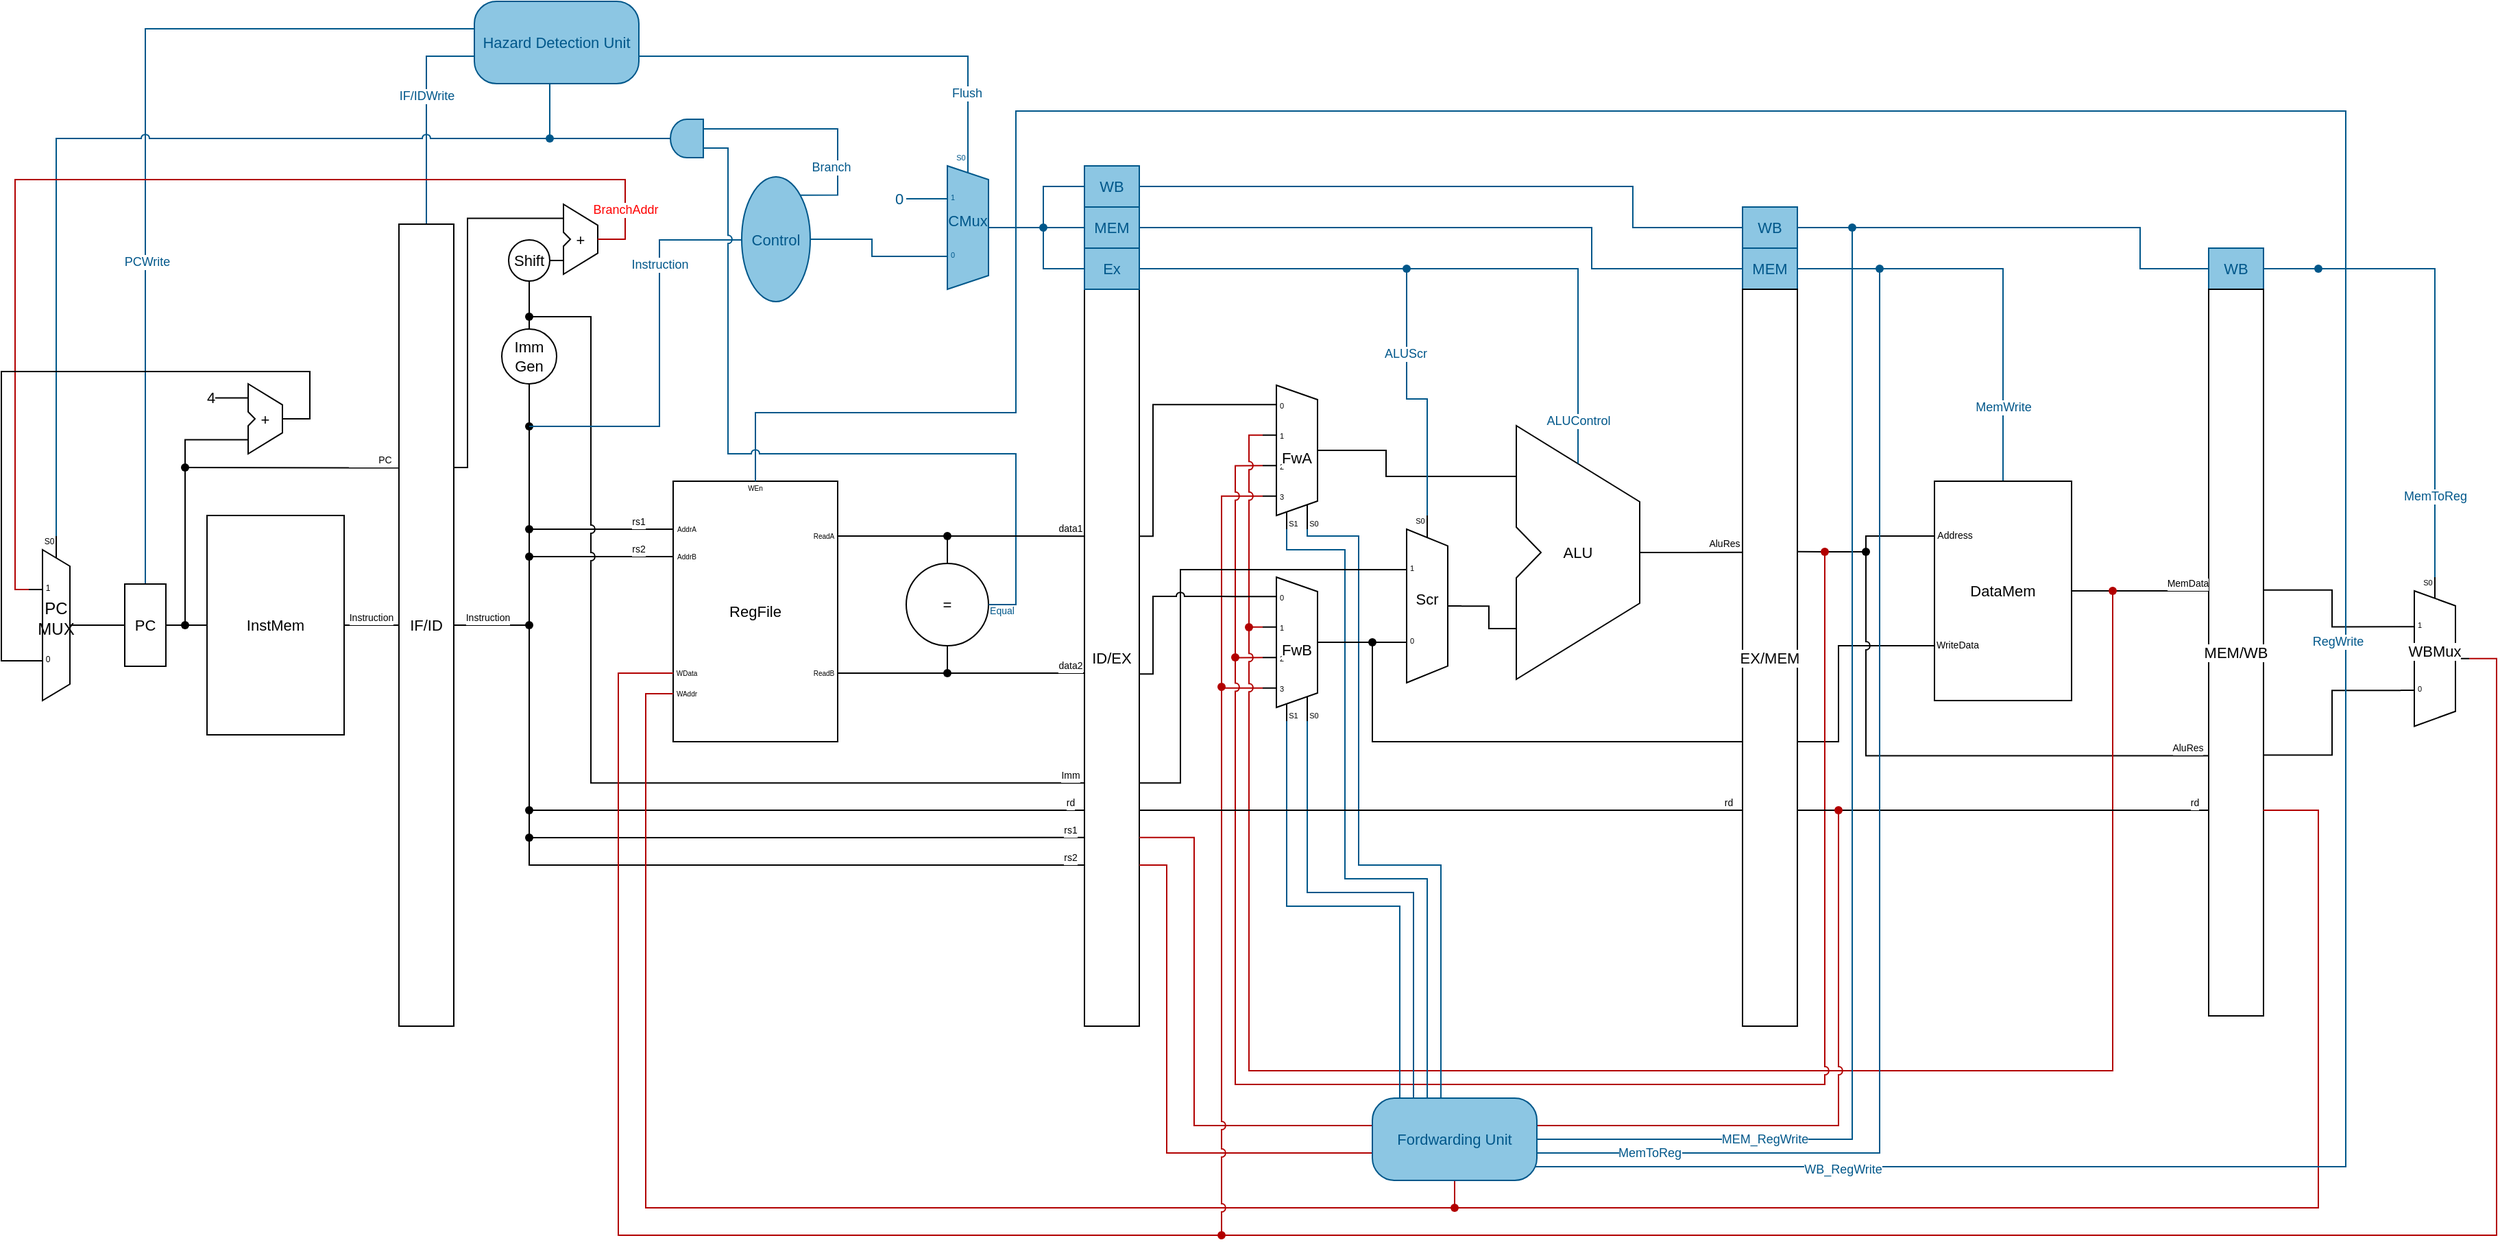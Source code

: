 <mxfile version="24.4.8" type="device">
  <diagram name="Page-1" id="ssnLPN2aym7-dkhjFipf">
    <mxGraphModel dx="380" dy="228" grid="1" gridSize="10" guides="1" tooltips="1" connect="1" arrows="0" fold="1" page="1" pageScale="1" pageWidth="850" pageHeight="1100" math="0" shadow="0">
      <root>
        <mxCell id="0" />
        <mxCell id="1" parent="0" />
        <mxCell id="apA25NxOXQJsWUbe7K5H-43" style="edgeStyle=orthogonalEdgeStyle;rounded=0;orthogonalLoop=1;jettySize=auto;html=1;exitX=0;exitY=0.742;exitDx=0;exitDy=3;exitPerimeter=0;strokeColor=#B20000;align=center;verticalAlign=middle;fontFamily=Helvetica;fontSize=11;fontColor=default;labelBackgroundColor=default;endArrow=none;endFill=0;jumpStyle=arc;endSize=6;targetPerimeterSpacing=0;fillColor=#e51400;" parent="1" source="uhNhJ5nUF2RMJIGcSitU-182" target="apA25NxOXQJsWUbe7K5H-40" edge="1">
          <mxGeometry relative="1" as="geometry" />
        </mxCell>
        <mxCell id="uhNhJ5nUF2RMJIGcSitU-219" style="edgeStyle=orthogonalEdgeStyle;rounded=0;orthogonalLoop=1;jettySize=auto;html=1;exitX=0;exitY=0.75;exitDx=0;exitDy=0;entryX=0.997;entryY=0.614;entryDx=0;entryDy=0;entryPerimeter=0;strokeColor=default;align=center;verticalAlign=middle;fontFamily=Helvetica;fontSize=11;fontColor=default;labelBackgroundColor=default;endArrow=none;endFill=0;endSize=6;targetPerimeterSpacing=0;jumpStyle=none;" parent="1" source="uhNhJ5nUF2RMJIGcSitU-193" target="uhNhJ5nUF2RMJIGcSitU-157" edge="1">
          <mxGeometry relative="1" as="geometry">
            <Array as="points">
              <mxPoint x="1420" y="600" />
              <mxPoint x="1420" y="670" />
            </Array>
          </mxGeometry>
        </mxCell>
        <mxCell id="uhNhJ5nUF2RMJIGcSitU-199" style="edgeStyle=orthogonalEdgeStyle;rounded=0;orthogonalLoop=1;jettySize=auto;html=1;exitX=0.5;exitY=0.5;exitDx=0;exitDy=0;exitPerimeter=0;entryX=0.003;entryY=0.642;entryDx=0;entryDy=0;entryPerimeter=0;strokeColor=default;align=center;verticalAlign=middle;fontFamily=Helvetica;fontSize=11;fontColor=default;labelBackgroundColor=default;endArrow=none;endFill=0;endSize=6;targetPerimeterSpacing=0;jumpStyle=arc;" parent="1" source="uhNhJ5nUF2RMJIGcSitU-198" target="uhNhJ5nUF2RMJIGcSitU-161" edge="1">
          <mxGeometry relative="1" as="geometry">
            <Array as="points">
              <mxPoint x="1440" y="680" />
            </Array>
          </mxGeometry>
        </mxCell>
        <mxCell id="apA25NxOXQJsWUbe7K5H-78" value="" style="edgeStyle=orthogonalEdgeStyle;rounded=0;orthogonalLoop=1;jettySize=auto;html=1;exitX=0.5;exitY=0.5;exitDx=0;exitDy=0;exitPerimeter=0;strokeColor=#B20000;align=center;verticalAlign=middle;fontFamily=Helvetica;fontSize=11;fontColor=default;labelBackgroundColor=default;endArrow=none;endFill=0;jumpStyle=none;entryDx=0;entryDy=3;entryPerimeter=0;endSize=6;targetPerimeterSpacing=0;fillColor=#e51400;" parent="1" source="apA25NxOXQJsWUbe7K5H-52" edge="1">
          <mxGeometry relative="1" as="geometry">
            <mxPoint x="1255.0" y="910" as="targetPoint" />
            <mxPoint x="1620" y="560" as="sourcePoint" />
            <Array as="points">
              <mxPoint x="1620" y="910" />
            </Array>
          </mxGeometry>
        </mxCell>
        <mxCell id="apA25NxOXQJsWUbe7K5H-48" value="" style="edgeStyle=orthogonalEdgeStyle;rounded=0;orthogonalLoop=1;jettySize=auto;html=1;strokeColor=#B20000;align=center;verticalAlign=middle;fontFamily=Helvetica;fontSize=11;fontColor=default;labelBackgroundColor=default;endArrow=none;endFill=0;entryDx=0;entryDy=3;entryPerimeter=0;jumpStyle=arc;endSize=6;targetPerimeterSpacing=0;fillColor=#e51400;" parent="1" target="apA25NxOXQJsWUbe7K5H-49" edge="1">
          <mxGeometry relative="1" as="geometry">
            <mxPoint x="1000" y="469" as="targetPoint" />
            <mxPoint x="1410" y="680" as="sourcePoint" />
            <Array as="points">
              <mxPoint x="1410" y="920" />
              <mxPoint x="980" y="920" />
            </Array>
          </mxGeometry>
        </mxCell>
        <mxCell id="apA25NxOXQJsWUbe7K5H-6" style="edgeStyle=orthogonalEdgeStyle;rounded=0;orthogonalLoop=1;jettySize=auto;html=1;exitX=0.5;exitY=0.5;exitDx=0;exitDy=0;exitPerimeter=0;endArrow=none;endFill=0;strokeColor=#B20000;align=center;verticalAlign=middle;fontFamily=Helvetica;fontSize=11;fontColor=default;labelBackgroundColor=default;endSize=6;targetPerimeterSpacing=0;fillColor=#e51400;jumpStyle=arc;" parent="1" source="apA25NxOXQJsWUbe7K5H-5" target="uhNhJ5nUF2RMJIGcSitU-215" edge="1">
          <mxGeometry relative="1" as="geometry">
            <Array as="points">
              <mxPoint x="1420" y="950" />
            </Array>
          </mxGeometry>
        </mxCell>
        <mxCell id="uhNhJ5nUF2RMJIGcSitU-4" style="edgeStyle=orthogonalEdgeStyle;rounded=0;orthogonalLoop=1;jettySize=auto;html=1;exitX=0;exitY=0.458;exitDx=0;exitDy=0;exitPerimeter=0;endArrow=none;endFill=0;targetPerimeterSpacing=0;endSize=6;flowAnimation=0;entryX=0;entryY=0.5;entryDx=0;entryDy=0;" parent="1" source="uhNhJ5nUF2RMJIGcSitU-1" target="uhNhJ5nUF2RMJIGcSitU-15" edge="1">
          <mxGeometry relative="1" as="geometry">
            <mxPoint x="168" y="585" as="targetPoint" />
          </mxGeometry>
        </mxCell>
        <mxCell id="uhNhJ5nUF2RMJIGcSitU-1" value="PC&lt;div&gt;MUX&lt;/div&gt;" style="shadow=0;dashed=0;align=center;html=1;strokeWidth=1;shape=mxgraph.electrical.abstract.mux2;operation=demux;whiteSpace=wrap;direction=west;" parent="1" vertex="1">
          <mxGeometry x="100" y="520" width="40" height="120" as="geometry" />
        </mxCell>
        <mxCell id="uhNhJ5nUF2RMJIGcSitU-21" style="edgeStyle=orthogonalEdgeStyle;rounded=0;orthogonalLoop=1;jettySize=auto;html=1;exitX=1;exitY=0.5;exitDx=0;exitDy=0;strokeColor=default;align=center;verticalAlign=middle;fontFamily=Helvetica;fontSize=11;fontColor=default;labelBackgroundColor=default;endArrow=none;endFill=0;endSize=6;targetPerimeterSpacing=0;" parent="1" source="uhNhJ5nUF2RMJIGcSitU-15" target="uhNhJ5nUF2RMJIGcSitU-20" edge="1">
          <mxGeometry relative="1" as="geometry" />
        </mxCell>
        <mxCell id="apA25NxOXQJsWUbe7K5H-83" style="edgeStyle=orthogonalEdgeStyle;rounded=0;orthogonalLoop=1;jettySize=auto;html=1;exitX=0.5;exitY=0;exitDx=0;exitDy=0;strokeColor=#00578a;align=center;verticalAlign=middle;fontFamily=Helvetica;fontSize=11;fontColor=#00578a;labelBackgroundColor=none;endArrow=none;endFill=0;endSize=6;targetPerimeterSpacing=0;fillColor=#8cc6e3;" parent="1" source="uhNhJ5nUF2RMJIGcSitU-15" target="apA25NxOXQJsWUbe7K5H-57" edge="1">
          <mxGeometry relative="1" as="geometry">
            <Array as="points">
              <mxPoint x="185" y="150" />
            </Array>
          </mxGeometry>
        </mxCell>
        <mxCell id="apA25NxOXQJsWUbe7K5H-85" value="PCWrite" style="edgeLabel;html=1;align=center;verticalAlign=middle;resizable=0;points=[];fontFamily=Helvetica;fontSize=9;fontColor=#00578a;labelBackgroundColor=default;strokeColor=default;fillColor=default;gradientColor=none;" parent="apA25NxOXQJsWUbe7K5H-83" vertex="1" connectable="0">
          <mxGeometry x="-0.27" y="-1" relative="1" as="geometry">
            <mxPoint as="offset" />
          </mxGeometry>
        </mxCell>
        <mxCell id="uhNhJ5nUF2RMJIGcSitU-15" value="PC" style="rounded=0;whiteSpace=wrap;html=1;fontFamily=Helvetica;fontSize=11;fontColor=default;labelBackgroundColor=default;" parent="1" vertex="1">
          <mxGeometry x="170" y="555" width="30" height="60" as="geometry" />
        </mxCell>
        <mxCell id="uhNhJ5nUF2RMJIGcSitU-19" style="edgeStyle=orthogonalEdgeStyle;rounded=0;orthogonalLoop=1;jettySize=auto;html=1;exitX=1;exitY=0.5;exitDx=0;exitDy=0;entryX=0;entryY=0.5;entryDx=0;entryDy=0;strokeColor=default;align=center;verticalAlign=middle;fontFamily=Helvetica;fontSize=11;fontColor=default;labelBackgroundColor=default;endArrow=none;endFill=0;endSize=6;targetPerimeterSpacing=0;" parent="1" source="uhNhJ5nUF2RMJIGcSitU-16" target="uhNhJ5nUF2RMJIGcSitU-18" edge="1">
          <mxGeometry relative="1" as="geometry" />
        </mxCell>
        <mxCell id="uhNhJ5nUF2RMJIGcSitU-23" style="edgeStyle=orthogonalEdgeStyle;rounded=0;orthogonalLoop=1;jettySize=auto;html=1;exitX=0;exitY=0.5;exitDx=0;exitDy=0;strokeColor=default;align=center;verticalAlign=middle;fontFamily=Helvetica;fontSize=11;fontColor=default;labelBackgroundColor=default;endArrow=none;endFill=0;endSize=6;targetPerimeterSpacing=0;" parent="1" source="uhNhJ5nUF2RMJIGcSitU-16" target="uhNhJ5nUF2RMJIGcSitU-20" edge="1">
          <mxGeometry relative="1" as="geometry" />
        </mxCell>
        <mxCell id="uhNhJ5nUF2RMJIGcSitU-16" value="InstMem" style="rounded=0;whiteSpace=wrap;html=1;fontFamily=Helvetica;fontSize=11;fontColor=default;labelBackgroundColor=default;" parent="1" vertex="1">
          <mxGeometry x="230" y="505" width="100" height="160" as="geometry" />
        </mxCell>
        <mxCell id="apA25NxOXQJsWUbe7K5H-82" style="edgeStyle=orthogonalEdgeStyle;rounded=0;orthogonalLoop=1;jettySize=auto;html=1;exitX=0.5;exitY=0;exitDx=0;exitDy=0;strokeColor=#00578a;align=center;verticalAlign=middle;fontFamily=Helvetica;fontSize=11;fontColor=#00578a;labelBackgroundColor=none;endArrow=none;endFill=0;endSize=6;targetPerimeterSpacing=0;fillColor=#8cc6e3;" parent="1" source="uhNhJ5nUF2RMJIGcSitU-18" target="apA25NxOXQJsWUbe7K5H-57" edge="1">
          <mxGeometry relative="1" as="geometry">
            <Array as="points">
              <mxPoint x="390" y="170" />
            </Array>
          </mxGeometry>
        </mxCell>
        <mxCell id="apA25NxOXQJsWUbe7K5H-84" value="IF/IDWrite" style="edgeLabel;html=1;align=center;verticalAlign=middle;resizable=0;points=[];fontFamily=Helvetica;fontSize=9;fontColor=#00578a;labelBackgroundColor=default;strokeColor=default;fillColor=default;gradientColor=none;" parent="apA25NxOXQJsWUbe7K5H-82" vertex="1" connectable="0">
          <mxGeometry x="0.195" relative="1" as="geometry">
            <mxPoint as="offset" />
          </mxGeometry>
        </mxCell>
        <mxCell id="uhNhJ5nUF2RMJIGcSitU-18" value="IF/ID" style="rounded=0;whiteSpace=wrap;html=1;fontFamily=Helvetica;fontSize=11;fontColor=default;labelBackgroundColor=default;" parent="1" vertex="1">
          <mxGeometry x="370" y="292.5" width="40" height="585" as="geometry" />
        </mxCell>
        <mxCell id="uhNhJ5nUF2RMJIGcSitU-20" value="" style="shape=waypoint;sketch=0;fillStyle=solid;size=6;pointerEvents=1;points=[];fillColor=none;resizable=0;rotatable=0;perimeter=centerPerimeter;snapToPoint=1;fontFamily=Helvetica;fontSize=11;fontColor=default;labelBackgroundColor=default;" parent="1" vertex="1">
          <mxGeometry x="204" y="575" width="20" height="20" as="geometry" />
        </mxCell>
        <mxCell id="uhNhJ5nUF2RMJIGcSitU-37" value="" style="shape=waypoint;sketch=0;fillStyle=solid;size=6;pointerEvents=1;points=[[0.5,0.5,0,0,0]];fillColor=none;resizable=0;rotatable=0;perimeter=centerPerimeter;snapToPoint=1;fontFamily=Helvetica;fontSize=11;fontColor=default;labelBackgroundColor=default;" parent="1" vertex="1">
          <mxGeometry x="204" y="460" width="20" height="20" as="geometry" />
        </mxCell>
        <mxCell id="uhNhJ5nUF2RMJIGcSitU-38" style="edgeStyle=orthogonalEdgeStyle;rounded=0;orthogonalLoop=1;jettySize=auto;html=1;exitX=0.5;exitY=0.5;exitDx=0;exitDy=0;exitPerimeter=0;entryX=0.667;entryY=0.683;entryDx=0;entryDy=0;entryPerimeter=0;strokeColor=default;align=center;verticalAlign=middle;fontFamily=Helvetica;fontSize=11;fontColor=default;labelBackgroundColor=default;endArrow=none;endFill=0;endSize=6;targetPerimeterSpacing=0;" parent="1" source="uhNhJ5nUF2RMJIGcSitU-37" target="uhNhJ5nUF2RMJIGcSitU-20" edge="1">
          <mxGeometry relative="1" as="geometry" />
        </mxCell>
        <mxCell id="uhNhJ5nUF2RMJIGcSitU-39" style="edgeStyle=orthogonalEdgeStyle;rounded=0;orthogonalLoop=1;jettySize=auto;html=1;exitX=0.5;exitY=0.5;exitDx=0;exitDy=0;exitPerimeter=0;entryX=0.001;entryY=0.304;entryDx=0;entryDy=0;entryPerimeter=0;strokeColor=default;align=center;verticalAlign=middle;fontFamily=Helvetica;fontSize=11;fontColor=default;labelBackgroundColor=default;endArrow=none;endFill=0;endSize=6;targetPerimeterSpacing=0;" parent="1" source="uhNhJ5nUF2RMJIGcSitU-37" target="uhNhJ5nUF2RMJIGcSitU-18" edge="1">
          <mxGeometry relative="1" as="geometry">
            <Array as="points">
              <mxPoint x="370" y="470" />
            </Array>
          </mxGeometry>
        </mxCell>
        <mxCell id="uhNhJ5nUF2RMJIGcSitU-55" style="edgeStyle=orthogonalEdgeStyle;rounded=0;orthogonalLoop=1;jettySize=auto;html=1;exitX=0;exitY=0.2;exitDx=0;exitDy=0;exitPerimeter=0;entryX=1;entryY=0.5;entryDx=0;entryDy=0;strokeColor=default;align=center;verticalAlign=middle;fontFamily=Helvetica;fontSize=11;fontColor=default;labelBackgroundColor=default;endArrow=none;endFill=0;endSize=6;targetPerimeterSpacing=0;" parent="1" source="uhNhJ5nUF2RMJIGcSitU-50" target="uhNhJ5nUF2RMJIGcSitU-53" edge="1">
          <mxGeometry relative="1" as="geometry" />
        </mxCell>
        <mxCell id="uhNhJ5nUF2RMJIGcSitU-50" value="+" style="shape=stencil(rZRvD4IgEMY/DW8bQtbrRvU90K5kGTikf9++U6hlhlva5tjuefDHcRwQLupCVkAYLQhfE8YSSnHE+OrjNISyriB3XrtIq2RWgndqZ80RrmrnAkLpAqxyjcs3hK5wTvNxkRutEaKMrjvOm48wqTT+S28eFpa/h2jGUi9UuMQJHNiQtlcJ244mL/9GTj7IP4G5QCVWKS4ymR8P1pz17ms6lWxOoWc87ZO5QKwCCR3a6ZNQKh0ljACkXQKfjlhO3sbrCoxHLEYQki4inZzE/A+VGG5+1HsN16qRLuVibywMtO9elaV/T2I3owdoVf+ItcID);whiteSpace=wrap;html=1;strokeColor=default;align=center;verticalAlign=middle;fontFamily=Helvetica;fontSize=11;fontColor=default;labelBackgroundColor=default;fillColor=default;points=[[0,0.2,0,0,0],[0,0.8,0,0,0],[1,0.5,0,0,0]];" parent="1" vertex="1">
          <mxGeometry x="260" y="409" width="25" height="51" as="geometry" />
        </mxCell>
        <mxCell id="uhNhJ5nUF2RMJIGcSitU-53" value="4" style="text;html=1;align=center;verticalAlign=middle;whiteSpace=wrap;rounded=0;fontFamily=Helvetica;fontSize=11;fontColor=default;labelBackgroundColor=default;" parent="1" vertex="1">
          <mxGeometry x="230" y="414" width="6" height="10" as="geometry" />
        </mxCell>
        <mxCell id="uhNhJ5nUF2RMJIGcSitU-54" style="edgeStyle=orthogonalEdgeStyle;rounded=0;orthogonalLoop=1;jettySize=auto;html=1;exitX=0;exitY=0.8;exitDx=0;exitDy=0;exitPerimeter=0;entryX=0.503;entryY=0.333;entryDx=0;entryDy=0;entryPerimeter=0;strokeColor=default;align=center;verticalAlign=middle;fontFamily=Helvetica;fontSize=11;fontColor=default;labelBackgroundColor=default;endArrow=none;endFill=0;endSize=6;targetPerimeterSpacing=0;" parent="1" source="uhNhJ5nUF2RMJIGcSitU-50" target="uhNhJ5nUF2RMJIGcSitU-37" edge="1">
          <mxGeometry relative="1" as="geometry">
            <Array as="points">
              <mxPoint x="214" y="450" />
            </Array>
          </mxGeometry>
        </mxCell>
        <mxCell id="uhNhJ5nUF2RMJIGcSitU-58" value="ID/EX" style="rounded=0;whiteSpace=wrap;html=1;fontFamily=Helvetica;fontSize=11;fontColor=default;labelBackgroundColor=default;" parent="1" vertex="1">
          <mxGeometry x="870" y="340" width="40" height="537.5" as="geometry" />
        </mxCell>
        <mxCell id="uhNhJ5nUF2RMJIGcSitU-61" value="+" style="shape=stencil(rZRvD4IgEMY/DW8bQtbrRvU90K5kGTikf9++U6hlhlva5tjuefDHcRwQLupCVkAYLQhfE8YSSnHE+OrjNISyriB3XrtIq2RWgndqZ80RrmrnAkLpAqxyjcs3hK5wTvNxkRutEaKMrjvOm48wqTT+S28eFpa/h2jGUi9UuMQJHNiQtlcJ244mL/9GTj7IP4G5QCVWKS4ymR8P1pz17ms6lWxOoWc87ZO5QKwCCR3a6ZNQKh0ljACkXQKfjlhO3sbrCoxHLEYQki4inZzE/A+VGG5+1HsN16qRLuVibywMtO9elaV/T2I3owdoVf+ItcID);whiteSpace=wrap;html=1;strokeColor=default;align=center;verticalAlign=middle;fontFamily=Helvetica;fontSize=11;fontColor=default;labelBackgroundColor=default;fillColor=default;points=[[0,0.2,0,0,0],[0,0.8,0,0,0],[1,0.5,0,0,0]];" parent="1" vertex="1">
          <mxGeometry x="490" y="278" width="25" height="51" as="geometry" />
        </mxCell>
        <mxCell id="uhNhJ5nUF2RMJIGcSitU-62" style="edgeStyle=orthogonalEdgeStyle;rounded=0;orthogonalLoop=1;jettySize=auto;html=1;exitX=0;exitY=0.2;exitDx=0;exitDy=0;exitPerimeter=0;strokeColor=default;align=center;verticalAlign=middle;fontFamily=Helvetica;fontSize=11;fontColor=default;labelBackgroundColor=default;endArrow=none;endFill=0;endSize=6;targetPerimeterSpacing=0;" parent="1" source="uhNhJ5nUF2RMJIGcSitU-61" edge="1">
          <mxGeometry relative="1" as="geometry">
            <mxPoint x="410" y="470" as="targetPoint" />
            <Array as="points">
              <mxPoint x="420" y="288" />
              <mxPoint x="420" y="470" />
            </Array>
          </mxGeometry>
        </mxCell>
        <mxCell id="uhNhJ5nUF2RMJIGcSitU-93" style="edgeStyle=orthogonalEdgeStyle;rounded=0;orthogonalLoop=1;jettySize=auto;html=1;exitX=0.5;exitY=0.5;exitDx=0;exitDy=0;exitPerimeter=0;strokeColor=default;align=center;verticalAlign=middle;fontFamily=Helvetica;fontSize=11;fontColor=default;labelBackgroundColor=default;endArrow=none;endFill=0;endSize=6;targetPerimeterSpacing=0;entryX=0.5;entryY=0.5;entryDx=0;entryDy=0;entryPerimeter=0;" parent="1" source="uhNhJ5nUF2RMJIGcSitU-64" target="uhNhJ5nUF2RMJIGcSitU-88" edge="1">
          <mxGeometry relative="1" as="geometry">
            <mxPoint x="465.154" y="620" as="targetPoint" />
          </mxGeometry>
        </mxCell>
        <mxCell id="uhNhJ5nUF2RMJIGcSitU-64" value="" style="shape=waypoint;sketch=0;fillStyle=solid;size=6;pointerEvents=1;points=[[0.5,0.5,0,0,0]];fillColor=none;resizable=0;rotatable=0;perimeter=centerPerimeter;snapToPoint=1;fontFamily=Helvetica;fontSize=11;fontColor=default;labelBackgroundColor=default;strokeColor=default;align=center;verticalAlign=middle;" parent="1" vertex="1">
          <mxGeometry x="455" y="575" width="20" height="20" as="geometry" />
        </mxCell>
        <mxCell id="uhNhJ5nUF2RMJIGcSitU-65" style="edgeStyle=orthogonalEdgeStyle;rounded=0;orthogonalLoop=1;jettySize=auto;html=1;exitX=1;exitY=0.5;exitDx=0;exitDy=0;entryX=0.369;entryY=0.498;entryDx=0;entryDy=0;entryPerimeter=0;strokeColor=default;align=center;verticalAlign=middle;fontFamily=Helvetica;fontSize=11;fontColor=default;labelBackgroundColor=default;endArrow=none;endFill=0;endSize=6;targetPerimeterSpacing=0;" parent="1" source="uhNhJ5nUF2RMJIGcSitU-18" target="uhNhJ5nUF2RMJIGcSitU-64" edge="1">
          <mxGeometry relative="1" as="geometry" />
        </mxCell>
        <mxCell id="uhNhJ5nUF2RMJIGcSitU-68" value="Imm&lt;div&gt;Gen&lt;/div&gt;" style="ellipse;whiteSpace=wrap;html=1;aspect=fixed;strokeColor=default;align=center;verticalAlign=middle;fontFamily=Helvetica;fontSize=11;fontColor=default;labelBackgroundColor=default;fillColor=default;" parent="1" vertex="1">
          <mxGeometry x="445" y="369" width="40" height="40" as="geometry" />
        </mxCell>
        <mxCell id="uhNhJ5nUF2RMJIGcSitU-71" value="Shift" style="ellipse;whiteSpace=wrap;html=1;aspect=fixed;strokeColor=default;align=center;verticalAlign=middle;fontFamily=Helvetica;fontSize=11;fontColor=default;labelBackgroundColor=default;fillColor=default;" parent="1" vertex="1">
          <mxGeometry x="450" y="304" width="30" height="30" as="geometry" />
        </mxCell>
        <mxCell id="uhNhJ5nUF2RMJIGcSitU-72" style="edgeStyle=orthogonalEdgeStyle;rounded=0;orthogonalLoop=1;jettySize=auto;html=1;exitX=1;exitY=0.5;exitDx=0;exitDy=0;entryX=0;entryY=0.8;entryDx=0;entryDy=0;entryPerimeter=0;strokeColor=default;align=center;verticalAlign=middle;fontFamily=Helvetica;fontSize=11;fontColor=default;labelBackgroundColor=default;endArrow=none;endFill=0;endSize=6;targetPerimeterSpacing=0;" parent="1" source="uhNhJ5nUF2RMJIGcSitU-71" target="uhNhJ5nUF2RMJIGcSitU-61" edge="1">
          <mxGeometry relative="1" as="geometry" />
        </mxCell>
        <mxCell id="uhNhJ5nUF2RMJIGcSitU-75" value="PC" style="text;html=1;align=center;verticalAlign=middle;whiteSpace=wrap;rounded=0;fontFamily=Helvetica;fontSize=7;fontColor=default;labelBackgroundColor=default;" parent="1" vertex="1">
          <mxGeometry x="350" y="460" width="20" height="10" as="geometry" />
        </mxCell>
        <mxCell id="uhNhJ5nUF2RMJIGcSitU-84" value="" style="group" parent="1" vertex="1" connectable="0">
          <mxGeometry x="570" y="480" width="120" height="190" as="geometry" />
        </mxCell>
        <mxCell id="uhNhJ5nUF2RMJIGcSitU-76" value="RegFile" style="rounded=0;whiteSpace=wrap;html=1;strokeColor=default;align=center;verticalAlign=middle;fontFamily=Helvetica;fontSize=11;fontColor=default;labelBackgroundColor=default;fillColor=default;" parent="uhNhJ5nUF2RMJIGcSitU-84" vertex="1">
          <mxGeometry width="120" height="190" as="geometry" />
        </mxCell>
        <mxCell id="uhNhJ5nUF2RMJIGcSitU-77" value="AddrA" style="text;html=1;align=center;verticalAlign=bottom;whiteSpace=wrap;rounded=0;fontFamily=Helvetica;fontSize=5;fontColor=default;labelBackgroundColor=default;" parent="uhNhJ5nUF2RMJIGcSitU-84" vertex="1">
          <mxGeometry y="30" width="20" height="10" as="geometry" />
        </mxCell>
        <mxCell id="uhNhJ5nUF2RMJIGcSitU-78" value="AddrB" style="text;html=1;align=center;verticalAlign=bottom;whiteSpace=wrap;rounded=0;fontFamily=Helvetica;fontSize=5;fontColor=default;labelBackgroundColor=default;" parent="uhNhJ5nUF2RMJIGcSitU-84" vertex="1">
          <mxGeometry y="50" width="20" height="10" as="geometry" />
        </mxCell>
        <mxCell id="uhNhJ5nUF2RMJIGcSitU-79" value="WData" style="text;html=1;align=center;verticalAlign=bottom;whiteSpace=wrap;rounded=0;fontFamily=Helvetica;fontSize=5;fontColor=default;labelBackgroundColor=default;" parent="uhNhJ5nUF2RMJIGcSitU-84" vertex="1">
          <mxGeometry y="135" width="20" height="10" as="geometry" />
        </mxCell>
        <mxCell id="uhNhJ5nUF2RMJIGcSitU-80" value="WAddr" style="text;html=1;align=center;verticalAlign=bottom;whiteSpace=wrap;rounded=0;fontFamily=Helvetica;fontSize=5;fontColor=default;labelBackgroundColor=default;" parent="uhNhJ5nUF2RMJIGcSitU-84" vertex="1">
          <mxGeometry y="150" width="20" height="10" as="geometry" />
        </mxCell>
        <mxCell id="uhNhJ5nUF2RMJIGcSitU-81" value="WEn" style="text;html=1;align=center;verticalAlign=bottom;whiteSpace=wrap;rounded=0;fontFamily=Helvetica;fontSize=5;fontColor=default;labelBackgroundColor=default;" parent="uhNhJ5nUF2RMJIGcSitU-84" vertex="1">
          <mxGeometry x="50" width="20" height="10" as="geometry" />
        </mxCell>
        <mxCell id="uhNhJ5nUF2RMJIGcSitU-82" value="ReadA" style="text;html=1;align=center;verticalAlign=bottom;whiteSpace=wrap;rounded=0;fontFamily=Helvetica;fontSize=5;fontColor=default;labelBackgroundColor=default;" parent="uhNhJ5nUF2RMJIGcSitU-84" vertex="1">
          <mxGeometry x="100" y="35" width="20" height="10" as="geometry" />
        </mxCell>
        <mxCell id="uhNhJ5nUF2RMJIGcSitU-83" value="ReadB" style="text;html=1;align=center;verticalAlign=bottom;whiteSpace=wrap;rounded=0;fontFamily=Helvetica;fontSize=5;fontColor=default;labelBackgroundColor=default;" parent="uhNhJ5nUF2RMJIGcSitU-84" vertex="1">
          <mxGeometry x="100" y="135" width="20" height="10" as="geometry" />
        </mxCell>
        <mxCell id="uhNhJ5nUF2RMJIGcSitU-99" style="edgeStyle=orthogonalEdgeStyle;rounded=0;orthogonalLoop=1;jettySize=auto;html=1;exitDx=0;exitDy=0;exitPerimeter=0;entryX=0.5;entryY=1;entryDx=0;entryDy=0;strokeColor=default;align=center;verticalAlign=middle;fontFamily=Helvetica;fontSize=11;fontColor=default;labelBackgroundColor=default;endArrow=none;endFill=0;endSize=6;targetPerimeterSpacing=0;" parent="1" source="uhNhJ5nUF2RMJIGcSitU-142" target="uhNhJ5nUF2RMJIGcSitU-68" edge="1">
          <mxGeometry relative="1" as="geometry" />
        </mxCell>
        <mxCell id="uhNhJ5nUF2RMJIGcSitU-86" value="" style="shape=waypoint;sketch=0;fillStyle=solid;size=6;pointerEvents=1;points=[[0.5,0.5,0,0,0]];fillColor=none;resizable=0;rotatable=0;perimeter=centerPerimeter;snapToPoint=1;fontFamily=Helvetica;fontSize=11;fontColor=default;labelBackgroundColor=default;strokeColor=default;align=center;verticalAlign=middle;" parent="1" vertex="1">
          <mxGeometry x="455" y="505" width="20" height="20" as="geometry" />
        </mxCell>
        <mxCell id="uhNhJ5nUF2RMJIGcSitU-98" style="edgeStyle=orthogonalEdgeStyle;rounded=0;orthogonalLoop=1;jettySize=auto;html=1;exitX=0.5;exitY=0.5;exitDx=0;exitDy=0;exitPerimeter=0;strokeColor=default;align=center;verticalAlign=middle;fontFamily=Helvetica;fontSize=11;fontColor=default;labelBackgroundColor=default;endArrow=none;endFill=0;endSize=6;targetPerimeterSpacing=0;" parent="1" source="uhNhJ5nUF2RMJIGcSitU-87" target="uhNhJ5nUF2RMJIGcSitU-86" edge="1">
          <mxGeometry relative="1" as="geometry" />
        </mxCell>
        <mxCell id="uhNhJ5nUF2RMJIGcSitU-87" value="" style="shape=waypoint;sketch=0;fillStyle=solid;size=6;pointerEvents=1;points=[[0.5,0.5,0,0,0]];fillColor=none;resizable=0;rotatable=0;perimeter=centerPerimeter;snapToPoint=1;fontFamily=Helvetica;fontSize=11;fontColor=default;labelBackgroundColor=default;strokeColor=default;align=center;verticalAlign=middle;" parent="1" vertex="1">
          <mxGeometry x="455" y="525" width="20" height="20" as="geometry" />
        </mxCell>
        <mxCell id="uhNhJ5nUF2RMJIGcSitU-88" value="" style="shape=waypoint;sketch=0;fillStyle=solid;size=6;pointerEvents=1;points=[[0.5,0.5,0,0,0]];fillColor=none;resizable=0;rotatable=0;perimeter=centerPerimeter;snapToPoint=1;fontFamily=Helvetica;fontSize=11;fontColor=default;labelBackgroundColor=default;strokeColor=default;align=center;verticalAlign=middle;" parent="1" vertex="1">
          <mxGeometry x="455" y="710" width="20" height="20" as="geometry" />
        </mxCell>
        <mxCell id="uhNhJ5nUF2RMJIGcSitU-89" style="edgeStyle=orthogonalEdgeStyle;rounded=0;orthogonalLoop=1;jettySize=auto;html=1;exitX=0.5;exitY=0.5;exitDx=0;exitDy=0;exitPerimeter=0;entryX=0.085;entryY=0.535;entryDx=0;entryDy=0;entryPerimeter=0;strokeColor=default;align=center;verticalAlign=middle;fontFamily=Helvetica;fontSize=11;fontColor=default;labelBackgroundColor=default;endArrow=none;endFill=0;endSize=6;targetPerimeterSpacing=0;" parent="1" source="uhNhJ5nUF2RMJIGcSitU-87" target="uhNhJ5nUF2RMJIGcSitU-87" edge="1">
          <mxGeometry relative="1" as="geometry" />
        </mxCell>
        <mxCell id="uhNhJ5nUF2RMJIGcSitU-90" value="" style="shape=waypoint;sketch=0;fillStyle=solid;size=6;pointerEvents=1;points=[[0.5,0.5,0,0,0]];fillColor=none;resizable=0;rotatable=0;perimeter=centerPerimeter;snapToPoint=1;fontFamily=Helvetica;fontSize=11;fontColor=default;labelBackgroundColor=default;strokeColor=default;align=center;verticalAlign=middle;" parent="1" vertex="1">
          <mxGeometry x="455" y="730" width="20" height="20" as="geometry" />
        </mxCell>
        <mxCell id="uhNhJ5nUF2RMJIGcSitU-94" style="edgeStyle=orthogonalEdgeStyle;rounded=0;orthogonalLoop=1;jettySize=auto;html=1;exitX=0.5;exitY=0.5;exitDx=0;exitDy=0;exitPerimeter=0;entryX=0.5;entryY=0.5;entryDx=0;entryDy=0;entryPerimeter=0;strokeColor=default;align=center;verticalAlign=middle;fontFamily=Helvetica;fontSize=11;fontColor=default;labelBackgroundColor=default;endArrow=none;endFill=0;endSize=6;targetPerimeterSpacing=0;" parent="1" source="uhNhJ5nUF2RMJIGcSitU-88" target="uhNhJ5nUF2RMJIGcSitU-90" edge="1">
          <mxGeometry relative="1" as="geometry" />
        </mxCell>
        <mxCell id="uhNhJ5nUF2RMJIGcSitU-95" style="edgeStyle=orthogonalEdgeStyle;rounded=0;orthogonalLoop=1;jettySize=auto;html=1;exitX=0;exitY=0.5;exitDx=0;exitDy=0;entryX=1.162;entryY=0.919;entryDx=0;entryDy=0;entryPerimeter=0;strokeColor=default;align=center;verticalAlign=middle;fontFamily=Helvetica;fontSize=11;fontColor=default;labelBackgroundColor=default;endArrow=none;endFill=0;endSize=6;targetPerimeterSpacing=0;jumpStyle=none;" parent="1" source="uhNhJ5nUF2RMJIGcSitU-78" target="uhNhJ5nUF2RMJIGcSitU-87" edge="1">
          <mxGeometry relative="1" as="geometry" />
        </mxCell>
        <mxCell id="uhNhJ5nUF2RMJIGcSitU-96" style="edgeStyle=orthogonalEdgeStyle;rounded=0;orthogonalLoop=1;jettySize=auto;html=1;exitX=0;exitY=0.5;exitDx=0;exitDy=0;entryX=0.123;entryY=0.785;entryDx=0;entryDy=0;entryPerimeter=0;strokeColor=default;align=center;verticalAlign=middle;fontFamily=Helvetica;fontSize=11;fontColor=default;labelBackgroundColor=default;endArrow=none;endFill=0;endSize=6;targetPerimeterSpacing=0;" parent="1" source="uhNhJ5nUF2RMJIGcSitU-77" target="uhNhJ5nUF2RMJIGcSitU-86" edge="1">
          <mxGeometry relative="1" as="geometry" />
        </mxCell>
        <mxCell id="uhNhJ5nUF2RMJIGcSitU-97" style="edgeStyle=orthogonalEdgeStyle;rounded=0;orthogonalLoop=1;jettySize=auto;html=1;exitX=0.5;exitY=0.5;exitDx=0;exitDy=0;exitPerimeter=0;entryX=0.488;entryY=0.727;entryDx=0;entryDy=0;entryPerimeter=0;strokeColor=default;align=center;verticalAlign=middle;fontFamily=Helvetica;fontSize=11;fontColor=default;labelBackgroundColor=default;endArrow=none;endFill=0;endSize=6;targetPerimeterSpacing=0;" parent="1" source="uhNhJ5nUF2RMJIGcSitU-64" target="uhNhJ5nUF2RMJIGcSitU-87" edge="1">
          <mxGeometry relative="1" as="geometry" />
        </mxCell>
        <mxCell id="uhNhJ5nUF2RMJIGcSitU-102" style="edgeStyle=orthogonalEdgeStyle;rounded=0;orthogonalLoop=1;jettySize=auto;html=1;exitX=0.5;exitY=0.5;exitDx=0;exitDy=0;exitPerimeter=0;entryX=0.5;entryY=1;entryDx=0;entryDy=0;strokeColor=default;align=center;verticalAlign=middle;fontFamily=Helvetica;fontSize=11;fontColor=default;labelBackgroundColor=default;endArrow=none;endFill=0;endSize=6;targetPerimeterSpacing=0;" parent="1" source="uhNhJ5nUF2RMJIGcSitU-100" target="uhNhJ5nUF2RMJIGcSitU-71" edge="1">
          <mxGeometry relative="1" as="geometry" />
        </mxCell>
        <mxCell id="uhNhJ5nUF2RMJIGcSitU-100" value="" style="shape=waypoint;sketch=0;fillStyle=solid;size=6;pointerEvents=1;points=[[0.5,0.5,0,0,0]];fillColor=none;resizable=0;rotatable=0;perimeter=centerPerimeter;snapToPoint=1;fontFamily=Helvetica;fontSize=11;fontColor=default;labelBackgroundColor=default;strokeColor=default;align=center;verticalAlign=middle;" parent="1" vertex="1">
          <mxGeometry x="455" y="350" width="20" height="20" as="geometry" />
        </mxCell>
        <mxCell id="uhNhJ5nUF2RMJIGcSitU-101" style="edgeStyle=orthogonalEdgeStyle;rounded=0;orthogonalLoop=1;jettySize=auto;html=1;exitX=0.5;exitY=0;exitDx=0;exitDy=0;entryX=0.5;entryY=0.5;entryDx=0;entryDy=0;entryPerimeter=0;strokeColor=default;align=center;verticalAlign=middle;fontFamily=Helvetica;fontSize=11;fontColor=default;labelBackgroundColor=default;endArrow=none;endFill=0;endSize=6;targetPerimeterSpacing=0;" parent="1" source="uhNhJ5nUF2RMJIGcSitU-68" target="uhNhJ5nUF2RMJIGcSitU-100" edge="1">
          <mxGeometry relative="1" as="geometry" />
        </mxCell>
        <mxCell id="uhNhJ5nUF2RMJIGcSitU-103" value="Instruction" style="text;html=1;align=center;verticalAlign=middle;whiteSpace=wrap;rounded=0;fontFamily=Helvetica;fontSize=7;fontColor=default;labelBackgroundColor=default;" parent="1" vertex="1">
          <mxGeometry x="340" y="575" width="20" height="10" as="geometry" />
        </mxCell>
        <mxCell id="uhNhJ5nUF2RMJIGcSitU-104" value="Instruction" style="text;html=1;align=center;verticalAlign=middle;whiteSpace=wrap;rounded=0;fontFamily=Helvetica;fontSize=7;fontColor=default;labelBackgroundColor=default;" parent="1" vertex="1">
          <mxGeometry x="425" y="575" width="20" height="10" as="geometry" />
        </mxCell>
        <mxCell id="uhNhJ5nUF2RMJIGcSitU-105" value="rs1" style="text;html=1;align=center;verticalAlign=middle;whiteSpace=wrap;rounded=0;fontFamily=Helvetica;fontSize=7;fontColor=default;labelBackgroundColor=default;" parent="1" vertex="1">
          <mxGeometry x="535" y="505" width="20" height="10" as="geometry" />
        </mxCell>
        <mxCell id="uhNhJ5nUF2RMJIGcSitU-106" value="rs2" style="text;html=1;align=center;verticalAlign=middle;whiteSpace=wrap;rounded=0;fontFamily=Helvetica;fontSize=7;fontColor=default;labelBackgroundColor=default;" parent="1" vertex="1">
          <mxGeometry x="535" y="525" width="20" height="10" as="geometry" />
        </mxCell>
        <mxCell id="uhNhJ5nUF2RMJIGcSitU-117" style="edgeStyle=orthogonalEdgeStyle;rounded=0;orthogonalLoop=1;jettySize=auto;html=1;exitDx=0;exitDy=0;entryX=-0.004;entryY=0.521;entryDx=0;entryDy=0;entryPerimeter=0;strokeColor=default;align=center;verticalAlign=middle;fontFamily=Helvetica;fontSize=11;fontColor=default;labelBackgroundColor=default;endArrow=none;endFill=0;endSize=6;targetPerimeterSpacing=0;" parent="1" source="uhNhJ5nUF2RMJIGcSitU-126" target="uhNhJ5nUF2RMJIGcSitU-58" edge="1">
          <mxGeometry relative="1" as="geometry" />
        </mxCell>
        <mxCell id="uhNhJ5nUF2RMJIGcSitU-118" value="=" style="ellipse;whiteSpace=wrap;html=1;aspect=fixed;strokeColor=default;align=center;verticalAlign=middle;fontFamily=Helvetica;fontSize=11;fontColor=default;labelBackgroundColor=default;fillColor=default;" parent="1" vertex="1">
          <mxGeometry x="740" y="540" width="60" height="60" as="geometry" />
        </mxCell>
        <mxCell id="uhNhJ5nUF2RMJIGcSitU-124" value="" style="edgeStyle=orthogonalEdgeStyle;rounded=0;orthogonalLoop=1;jettySize=auto;html=1;exitX=1;exitY=0.5;exitDx=0;exitDy=0;entryDx=0;entryDy=0;entryPerimeter=0;strokeColor=default;align=center;verticalAlign=middle;fontFamily=Helvetica;fontSize=11;fontColor=default;labelBackgroundColor=default;endArrow=none;endFill=0;endSize=6;targetPerimeterSpacing=0;" parent="1" source="uhNhJ5nUF2RMJIGcSitU-82" target="uhNhJ5nUF2RMJIGcSitU-123" edge="1">
          <mxGeometry relative="1" as="geometry">
            <mxPoint x="690" y="520" as="sourcePoint" />
            <mxPoint x="870" y="520" as="targetPoint" />
          </mxGeometry>
        </mxCell>
        <mxCell id="uhNhJ5nUF2RMJIGcSitU-128" style="edgeStyle=orthogonalEdgeStyle;rounded=0;orthogonalLoop=1;jettySize=auto;html=1;exitX=0.5;exitY=0.5;exitDx=0;exitDy=0;exitPerimeter=0;entryX=0.5;entryY=0;entryDx=0;entryDy=0;strokeColor=default;align=center;verticalAlign=middle;fontFamily=Helvetica;fontSize=11;fontColor=default;labelBackgroundColor=default;endArrow=none;endFill=0;endSize=6;targetPerimeterSpacing=0;" parent="1" source="uhNhJ5nUF2RMJIGcSitU-123" target="uhNhJ5nUF2RMJIGcSitU-118" edge="1">
          <mxGeometry relative="1" as="geometry" />
        </mxCell>
        <mxCell id="uhNhJ5nUF2RMJIGcSitU-123" value="" style="shape=waypoint;sketch=0;fillStyle=solid;size=6;pointerEvents=1;points=[[0.5,0.5,0,0,0]];fillColor=none;resizable=0;rotatable=0;perimeter=centerPerimeter;snapToPoint=1;fontFamily=Helvetica;fontSize=11;fontColor=default;labelBackgroundColor=default;strokeColor=default;align=center;verticalAlign=middle;" parent="1" vertex="1">
          <mxGeometry x="760" y="510" width="20" height="20" as="geometry" />
        </mxCell>
        <mxCell id="uhNhJ5nUF2RMJIGcSitU-125" value="" style="edgeStyle=orthogonalEdgeStyle;rounded=0;orthogonalLoop=1;jettySize=auto;html=1;exitX=1;exitY=0.5;exitDx=0;exitDy=0;entryDx=0;entryDy=0;entryPerimeter=0;strokeColor=default;align=center;verticalAlign=middle;fontFamily=Helvetica;fontSize=11;fontColor=default;labelBackgroundColor=default;endArrow=none;endFill=0;endSize=6;targetPerimeterSpacing=0;" parent="1" source="uhNhJ5nUF2RMJIGcSitU-83" target="uhNhJ5nUF2RMJIGcSitU-126" edge="1">
          <mxGeometry relative="1" as="geometry">
            <mxPoint x="690" y="620" as="sourcePoint" />
            <mxPoint x="870" y="620" as="targetPoint" />
          </mxGeometry>
        </mxCell>
        <mxCell id="uhNhJ5nUF2RMJIGcSitU-127" style="edgeStyle=orthogonalEdgeStyle;rounded=0;orthogonalLoop=1;jettySize=auto;html=1;exitX=0.5;exitY=0.5;exitDx=0;exitDy=0;exitPerimeter=0;entryX=0.5;entryY=1;entryDx=0;entryDy=0;strokeColor=default;align=center;verticalAlign=middle;fontFamily=Helvetica;fontSize=11;fontColor=default;labelBackgroundColor=default;endArrow=none;endFill=0;endSize=6;targetPerimeterSpacing=0;" parent="1" source="uhNhJ5nUF2RMJIGcSitU-126" target="uhNhJ5nUF2RMJIGcSitU-118" edge="1">
          <mxGeometry relative="1" as="geometry" />
        </mxCell>
        <mxCell id="uhNhJ5nUF2RMJIGcSitU-126" value="" style="shape=waypoint;sketch=0;fillStyle=solid;size=6;pointerEvents=1;points=[[0.5,0.5,0,0,0]];fillColor=none;resizable=0;rotatable=0;perimeter=centerPerimeter;snapToPoint=1;fontFamily=Helvetica;fontSize=11;fontColor=default;labelBackgroundColor=default;strokeColor=default;align=center;verticalAlign=middle;" parent="1" vertex="1">
          <mxGeometry x="760" y="610" width="20" height="20" as="geometry" />
        </mxCell>
        <mxCell id="uhNhJ5nUF2RMJIGcSitU-129" value="data1" style="text;html=1;align=center;verticalAlign=middle;whiteSpace=wrap;rounded=0;fontFamily=Helvetica;fontSize=7;fontColor=default;labelBackgroundColor=default;" parent="1" vertex="1">
          <mxGeometry x="850" y="510" width="20" height="10" as="geometry" />
        </mxCell>
        <mxCell id="uhNhJ5nUF2RMJIGcSitU-130" value="data2" style="text;html=1;align=center;verticalAlign=middle;whiteSpace=wrap;rounded=0;fontFamily=Helvetica;fontSize=7;fontColor=default;labelBackgroundColor=default;" parent="1" vertex="1">
          <mxGeometry x="850" y="610" width="20" height="10" as="geometry" />
        </mxCell>
        <mxCell id="uhNhJ5nUF2RMJIGcSitU-131" style="edgeStyle=orthogonalEdgeStyle;rounded=0;orthogonalLoop=1;jettySize=auto;html=1;exitX=0.5;exitY=0.5;exitDx=0;exitDy=0;exitPerimeter=0;strokeColor=default;align=center;verticalAlign=middle;fontFamily=Helvetica;fontSize=11;fontColor=default;labelBackgroundColor=default;endArrow=none;endFill=0;endSize=6;targetPerimeterSpacing=0;" parent="1" source="uhNhJ5nUF2RMJIGcSitU-88" edge="1">
          <mxGeometry relative="1" as="geometry">
            <mxPoint x="870" y="720" as="targetPoint" />
          </mxGeometry>
        </mxCell>
        <mxCell id="uhNhJ5nUF2RMJIGcSitU-132" style="edgeStyle=orthogonalEdgeStyle;rounded=0;orthogonalLoop=1;jettySize=auto;html=1;exitX=0.5;exitY=0.5;exitDx=0;exitDy=0;exitPerimeter=0;entryX=-0.011;entryY=0.744;entryDx=0;entryDy=0;entryPerimeter=0;strokeColor=default;align=center;verticalAlign=middle;fontFamily=Helvetica;fontSize=11;fontColor=default;labelBackgroundColor=default;endArrow=none;endFill=0;endSize=6;targetPerimeterSpacing=0;" parent="1" source="uhNhJ5nUF2RMJIGcSitU-90" target="uhNhJ5nUF2RMJIGcSitU-58" edge="1">
          <mxGeometry relative="1" as="geometry" />
        </mxCell>
        <mxCell id="uhNhJ5nUF2RMJIGcSitU-134" value="rd" style="text;html=1;align=center;verticalAlign=middle;whiteSpace=wrap;rounded=0;fontFamily=Helvetica;fontSize=7;fontColor=default;labelBackgroundColor=default;" parent="1" vertex="1">
          <mxGeometry x="850" y="710" width="20" height="10" as="geometry" />
        </mxCell>
        <mxCell id="uhNhJ5nUF2RMJIGcSitU-135" style="edgeStyle=orthogonalEdgeStyle;rounded=0;orthogonalLoop=1;jettySize=auto;html=1;exitX=0.5;exitY=0.5;exitDx=0;exitDy=0;exitPerimeter=0;strokeColor=default;align=center;verticalAlign=middle;fontFamily=Helvetica;fontSize=11;fontColor=default;labelBackgroundColor=default;endArrow=none;endFill=0;endSize=6;targetPerimeterSpacing=0;" parent="1" source="uhNhJ5nUF2RMJIGcSitU-90" target="uhNhJ5nUF2RMJIGcSitU-58" edge="1">
          <mxGeometry relative="1" as="geometry">
            <Array as="points">
              <mxPoint x="465" y="760" />
            </Array>
          </mxGeometry>
        </mxCell>
        <mxCell id="uhNhJ5nUF2RMJIGcSitU-136" value="rs1" style="text;html=1;align=center;verticalAlign=middle;whiteSpace=wrap;rounded=0;fontFamily=Helvetica;fontSize=7;fontColor=default;labelBackgroundColor=default;" parent="1" vertex="1">
          <mxGeometry x="850" y="730" width="20" height="10" as="geometry" />
        </mxCell>
        <mxCell id="uhNhJ5nUF2RMJIGcSitU-137" value="rs2" style="text;html=1;align=center;verticalAlign=middle;whiteSpace=wrap;rounded=0;fontFamily=Helvetica;fontSize=7;fontColor=default;labelBackgroundColor=default;" parent="1" vertex="1">
          <mxGeometry x="850" y="750" width="20" height="10" as="geometry" />
        </mxCell>
        <mxCell id="uhNhJ5nUF2RMJIGcSitU-138" style="edgeStyle=orthogonalEdgeStyle;rounded=0;orthogonalLoop=1;jettySize=auto;html=1;exitX=0.5;exitY=0.5;exitDx=0;exitDy=0;exitPerimeter=0;strokeColor=default;align=center;verticalAlign=middle;fontFamily=Helvetica;fontSize=11;fontColor=default;labelBackgroundColor=default;endArrow=none;endFill=0;endSize=6;targetPerimeterSpacing=0;entryX=-0.004;entryY=0.67;entryDx=0;entryDy=0;entryPerimeter=0;jumpStyle=arc;" parent="1" source="uhNhJ5nUF2RMJIGcSitU-100" target="uhNhJ5nUF2RMJIGcSitU-58" edge="1">
          <mxGeometry relative="1" as="geometry">
            <mxPoint x="860" y="690" as="targetPoint" />
            <Array as="points">
              <mxPoint x="510" y="360" />
              <mxPoint x="510" y="700" />
            </Array>
          </mxGeometry>
        </mxCell>
        <mxCell id="uhNhJ5nUF2RMJIGcSitU-139" value="Imm" style="text;html=1;align=center;verticalAlign=middle;whiteSpace=wrap;rounded=0;fontFamily=Helvetica;fontSize=7;fontColor=default;labelBackgroundColor=default;" parent="1" vertex="1">
          <mxGeometry x="850" y="690" width="20" height="10" as="geometry" />
        </mxCell>
        <mxCell id="uhNhJ5nUF2RMJIGcSitU-140" value="Control" style="ellipse;whiteSpace=wrap;html=1;strokeColor=#00578a;align=center;verticalAlign=middle;fontFamily=Helvetica;fontSize=11;labelBackgroundColor=none;fillColor=#8cc6e3;fontColor=#00578a;" parent="1" vertex="1">
          <mxGeometry x="620" y="258" width="50" height="91" as="geometry" />
        </mxCell>
        <mxCell id="uhNhJ5nUF2RMJIGcSitU-141" value="" style="edgeStyle=orthogonalEdgeStyle;rounded=0;orthogonalLoop=1;jettySize=auto;html=1;exitX=0.5;exitY=0.5;exitDx=0;exitDy=0;exitPerimeter=0;entryDx=0;entryDy=0;strokeColor=default;align=center;verticalAlign=middle;fontFamily=Helvetica;fontSize=11;fontColor=default;labelBackgroundColor=default;endArrow=none;endFill=0;endSize=6;targetPerimeterSpacing=0;" parent="1" source="uhNhJ5nUF2RMJIGcSitU-86" target="uhNhJ5nUF2RMJIGcSitU-142" edge="1">
          <mxGeometry relative="1" as="geometry">
            <mxPoint x="465" y="515" as="sourcePoint" />
            <mxPoint x="465" y="409" as="targetPoint" />
          </mxGeometry>
        </mxCell>
        <mxCell id="uhNhJ5nUF2RMJIGcSitU-142" value="" style="shape=waypoint;sketch=0;fillStyle=solid;size=6;pointerEvents=1;points=[[0.5,0.5,0,0,0]];fillColor=none;resizable=0;rotatable=0;perimeter=centerPerimeter;snapToPoint=1;fontFamily=Helvetica;fontSize=11;fontColor=default;labelBackgroundColor=default;strokeColor=default;align=center;verticalAlign=middle;" parent="1" vertex="1">
          <mxGeometry x="455" y="430" width="20" height="20" as="geometry" />
        </mxCell>
        <mxCell id="uhNhJ5nUF2RMJIGcSitU-145" value="Ex" style="rounded=0;whiteSpace=wrap;html=1;strokeColor=#00578a;align=center;verticalAlign=middle;fontFamily=Helvetica;fontSize=11;fontColor=#00578a;labelBackgroundColor=none;fillColor=#8cc6e3;" parent="1" vertex="1">
          <mxGeometry x="870" y="310" width="40" height="30" as="geometry" />
        </mxCell>
        <mxCell id="uhNhJ5nUF2RMJIGcSitU-186" style="edgeStyle=orthogonalEdgeStyle;rounded=0;orthogonalLoop=1;jettySize=auto;html=1;entryX=0;entryY=0.5;entryDx=0;entryDy=0;strokeColor=#00578a;align=center;verticalAlign=middle;fontFamily=Helvetica;fontSize=11;fontColor=#00578a;labelBackgroundColor=none;endArrow=none;endFill=0;endSize=6;targetPerimeterSpacing=0;fillColor=#8cc6e3;" parent="1" source="uhNhJ5nUF2RMJIGcSitU-146" target="uhNhJ5nUF2RMJIGcSitU-155" edge="1">
          <mxGeometry relative="1" as="geometry">
            <Array as="points">
              <mxPoint x="1240" y="295" />
              <mxPoint x="1240" y="325" />
            </Array>
            <mxPoint x="960" y="295" as="sourcePoint" />
          </mxGeometry>
        </mxCell>
        <mxCell id="uhNhJ5nUF2RMJIGcSitU-146" value="MEM" style="rounded=0;whiteSpace=wrap;html=1;strokeColor=#00578a;align=center;verticalAlign=middle;fontFamily=Helvetica;fontSize=11;fontColor=#00578a;labelBackgroundColor=none;fillColor=#8cc6e3;" parent="1" vertex="1">
          <mxGeometry x="870" y="280" width="40" height="30" as="geometry" />
        </mxCell>
        <mxCell id="uhNhJ5nUF2RMJIGcSitU-187" style="edgeStyle=orthogonalEdgeStyle;rounded=0;orthogonalLoop=1;jettySize=auto;html=1;exitX=1;exitY=0.5;exitDx=0;exitDy=0;entryX=0;entryY=0.5;entryDx=0;entryDy=0;strokeColor=#00578a;align=center;verticalAlign=middle;fontFamily=Helvetica;fontSize=11;fontColor=#00578a;labelBackgroundColor=none;endArrow=none;endFill=0;endSize=6;targetPerimeterSpacing=0;fillColor=#8cc6e3;" parent="1" source="uhNhJ5nUF2RMJIGcSitU-147" target="uhNhJ5nUF2RMJIGcSitU-156" edge="1">
          <mxGeometry relative="1" as="geometry">
            <Array as="points">
              <mxPoint x="1270" y="265" />
              <mxPoint x="1270" y="295" />
            </Array>
          </mxGeometry>
        </mxCell>
        <mxCell id="uhNhJ5nUF2RMJIGcSitU-147" value="WB" style="rounded=0;whiteSpace=wrap;html=1;strokeColor=#00578a;align=center;verticalAlign=middle;fontFamily=Helvetica;fontSize=11;fontColor=#00578a;labelBackgroundColor=none;fillColor=#8cc6e3;" parent="1" vertex="1">
          <mxGeometry x="870" y="250" width="40" height="30" as="geometry" />
        </mxCell>
        <mxCell id="uhNhJ5nUF2RMJIGcSitU-149" style="edgeStyle=orthogonalEdgeStyle;rounded=0;orthogonalLoop=1;jettySize=auto;html=1;exitDx=0;exitDy=0;exitPerimeter=0;entryX=0;entryY=0.5;entryDx=0;entryDy=0;strokeColor=#00578a;align=center;verticalAlign=middle;fontFamily=Helvetica;fontSize=11;fontColor=#00578a;labelBackgroundColor=none;endArrow=none;endFill=0;endSize=6;targetPerimeterSpacing=0;fillColor=#8cc6e3;" parent="1" source="uhNhJ5nUF2RMJIGcSitU-151" target="uhNhJ5nUF2RMJIGcSitU-146" edge="1">
          <mxGeometry relative="1" as="geometry" />
        </mxCell>
        <mxCell id="apA25NxOXQJsWUbe7K5H-58" style="edgeStyle=orthogonalEdgeStyle;rounded=0;orthogonalLoop=1;jettySize=auto;html=1;exitX=0.3;exitY=1;exitDx=10;exitDy=0;exitPerimeter=0;strokeColor=#00578a;align=center;verticalAlign=middle;fontFamily=Helvetica;fontSize=11;fontColor=#00578a;labelBackgroundColor=none;endArrow=none;endFill=0;endSize=6;targetPerimeterSpacing=0;fillColor=#8cc6e3;" parent="1" source="uhNhJ5nUF2RMJIGcSitU-148" target="apA25NxOXQJsWUbe7K5H-57" edge="1">
          <mxGeometry relative="1" as="geometry">
            <Array as="points">
              <mxPoint x="785" y="170" />
            </Array>
          </mxGeometry>
        </mxCell>
        <mxCell id="apA25NxOXQJsWUbe7K5H-59" value="Flush" style="edgeLabel;html=1;align=center;verticalAlign=middle;resizable=0;points=[];fontFamily=Helvetica;fontSize=9;fontColor=#00578a;labelBackgroundColor=default;strokeColor=default;fillColor=default;gradientColor=none;" parent="apA25NxOXQJsWUbe7K5H-58" vertex="1" connectable="0">
          <mxGeometry x="-0.723" y="1" relative="1" as="geometry">
            <mxPoint as="offset" />
          </mxGeometry>
        </mxCell>
        <mxCell id="uhNhJ5nUF2RMJIGcSitU-148" value="CMux" style="shadow=0;dashed=0;align=center;html=1;strokeWidth=1;shape=mxgraph.electrical.abstract.mux2;operation=demux;whiteSpace=wrap;strokeColor=#00578a;verticalAlign=middle;fontFamily=Helvetica;fontSize=11;fontColor=#00578a;labelBackgroundColor=none;fillColor=#8cc6e3;direction=west;" parent="1" vertex="1">
          <mxGeometry x="760" y="240" width="50" height="100" as="geometry" />
        </mxCell>
        <mxCell id="uhNhJ5nUF2RMJIGcSitU-150" value="" style="edgeStyle=orthogonalEdgeStyle;rounded=0;orthogonalLoop=1;jettySize=auto;html=1;exitX=0;exitY=0.45;exitDx=0;exitDy=0;exitPerimeter=0;entryDx=0;entryDy=0;strokeColor=#00578a;align=center;verticalAlign=middle;fontFamily=Helvetica;fontSize=11;fontColor=#00578a;labelBackgroundColor=none;endArrow=none;endFill=0;endSize=6;targetPerimeterSpacing=0;fillColor=#8cc6e3;" parent="1" source="uhNhJ5nUF2RMJIGcSitU-148" target="uhNhJ5nUF2RMJIGcSitU-151" edge="1">
          <mxGeometry relative="1" as="geometry">
            <mxPoint x="810" y="295" as="sourcePoint" />
            <mxPoint x="870" y="295" as="targetPoint" />
          </mxGeometry>
        </mxCell>
        <mxCell id="uhNhJ5nUF2RMJIGcSitU-152" style="edgeStyle=orthogonalEdgeStyle;rounded=0;orthogonalLoop=1;jettySize=auto;html=1;exitX=0.5;exitY=0.5;exitDx=0;exitDy=0;exitPerimeter=0;entryX=0;entryY=0.5;entryDx=0;entryDy=0;strokeColor=#00578a;align=center;verticalAlign=middle;fontFamily=Helvetica;fontSize=11;fontColor=#00578a;labelBackgroundColor=none;endArrow=none;endFill=0;endSize=6;targetPerimeterSpacing=0;fillColor=#8cc6e3;" parent="1" source="uhNhJ5nUF2RMJIGcSitU-151" target="uhNhJ5nUF2RMJIGcSitU-147" edge="1">
          <mxGeometry relative="1" as="geometry">
            <Array as="points">
              <mxPoint x="840" y="265" />
            </Array>
          </mxGeometry>
        </mxCell>
        <mxCell id="uhNhJ5nUF2RMJIGcSitU-153" style="edgeStyle=orthogonalEdgeStyle;rounded=0;orthogonalLoop=1;jettySize=auto;html=1;exitX=0.5;exitY=0.5;exitDx=0;exitDy=0;exitPerimeter=0;entryX=0;entryY=0.5;entryDx=0;entryDy=0;strokeColor=#00578a;align=center;verticalAlign=middle;fontFamily=Helvetica;fontSize=11;fontColor=#00578a;labelBackgroundColor=none;endArrow=none;endFill=0;endSize=6;targetPerimeterSpacing=0;fillColor=#8cc6e3;" parent="1" source="uhNhJ5nUF2RMJIGcSitU-151" target="uhNhJ5nUF2RMJIGcSitU-145" edge="1">
          <mxGeometry relative="1" as="geometry">
            <Array as="points">
              <mxPoint x="840" y="325" />
            </Array>
          </mxGeometry>
        </mxCell>
        <mxCell id="uhNhJ5nUF2RMJIGcSitU-151" value="" style="shape=waypoint;sketch=0;fillStyle=solid;size=6;pointerEvents=1;points=[[0.5,0.5,0,0,0]];fillColor=#8cc6e3;resizable=0;rotatable=0;perimeter=centerPerimeter;snapToPoint=1;fontFamily=Helvetica;fontSize=11;fontColor=#00578a;labelBackgroundColor=none;strokeColor=#00578a;align=center;verticalAlign=middle;" parent="1" vertex="1">
          <mxGeometry x="830" y="285" width="20" height="20" as="geometry" />
        </mxCell>
        <mxCell id="uhNhJ5nUF2RMJIGcSitU-206" style="edgeStyle=orthogonalEdgeStyle;rounded=0;orthogonalLoop=1;jettySize=auto;html=1;exitDx=0;exitDy=0;entryX=0.5;entryY=0;entryDx=0;entryDy=0;strokeColor=#00578a;align=center;verticalAlign=middle;fontFamily=Helvetica;fontSize=11;fontColor=#00578a;labelBackgroundColor=none;endArrow=none;endFill=0;endSize=6;targetPerimeterSpacing=0;fillColor=#8cc6e3;" parent="1" source="apA25NxOXQJsWUbe7K5H-18" target="uhNhJ5nUF2RMJIGcSitU-193" edge="1">
          <mxGeometry relative="1" as="geometry" />
        </mxCell>
        <mxCell id="uhNhJ5nUF2RMJIGcSitU-207" value="MemWrite" style="edgeLabel;html=1;align=center;verticalAlign=middle;resizable=0;points=[];strokeColor=default;fontFamily=Helvetica;fontSize=9;fontColor=#00578a;labelBackgroundColor=default;fillColor=default;gradientColor=none;" parent="uhNhJ5nUF2RMJIGcSitU-206" vertex="1" connectable="0">
          <mxGeometry x="0.505" y="1" relative="1" as="geometry">
            <mxPoint x="-1" y="6" as="offset" />
          </mxGeometry>
        </mxCell>
        <mxCell id="uhNhJ5nUF2RMJIGcSitU-155" value="MEM" style="rounded=0;whiteSpace=wrap;html=1;strokeColor=#00578a;align=center;verticalAlign=middle;fontFamily=Helvetica;fontSize=11;fontColor=#00578a;labelBackgroundColor=none;fillColor=#8cc6e3;" parent="1" vertex="1">
          <mxGeometry x="1350" y="310" width="40" height="30" as="geometry" />
        </mxCell>
        <mxCell id="uhNhJ5nUF2RMJIGcSitU-188" style="edgeStyle=orthogonalEdgeStyle;rounded=0;orthogonalLoop=1;jettySize=auto;html=1;exitDx=0;exitDy=0;entryX=0;entryY=0.5;entryDx=0;entryDy=0;strokeColor=#00578a;align=center;verticalAlign=middle;fontFamily=Helvetica;fontSize=11;fontColor=#00578a;labelBackgroundColor=none;endArrow=none;endFill=0;endSize=6;targetPerimeterSpacing=0;fillColor=#8cc6e3;" parent="1" source="apA25NxOXQJsWUbe7K5H-13" target="uhNhJ5nUF2RMJIGcSitU-160" edge="1">
          <mxGeometry relative="1" as="geometry">
            <Array as="points">
              <mxPoint x="1640" y="295" />
              <mxPoint x="1640" y="325" />
            </Array>
          </mxGeometry>
        </mxCell>
        <mxCell id="uhNhJ5nUF2RMJIGcSitU-156" value="WB" style="rounded=0;whiteSpace=wrap;html=1;strokeColor=#00578a;align=center;verticalAlign=middle;fontFamily=Helvetica;fontSize=11;fontColor=#00578a;labelBackgroundColor=none;fillColor=#8cc6e3;" parent="1" vertex="1">
          <mxGeometry x="1350" y="280" width="40" height="30" as="geometry" />
        </mxCell>
        <mxCell id="uhNhJ5nUF2RMJIGcSitU-211" style="edgeStyle=orthogonalEdgeStyle;rounded=0;orthogonalLoop=1;jettySize=auto;html=1;exitDx=0;exitDy=0;strokeColor=default;align=center;verticalAlign=middle;fontFamily=Helvetica;fontSize=11;fontColor=default;labelBackgroundColor=default;endArrow=none;endFill=0;endSize=6;targetPerimeterSpacing=0;exitPerimeter=0;entryX=-0.004;entryY=0.717;entryDx=0;entryDy=0;entryPerimeter=0;" parent="1" source="apA25NxOXQJsWUbe7K5H-5" target="uhNhJ5nUF2RMJIGcSitU-161" edge="1">
          <mxGeometry relative="1" as="geometry">
            <mxPoint x="1680" y="720" as="targetPoint" />
          </mxGeometry>
        </mxCell>
        <mxCell id="uhNhJ5nUF2RMJIGcSitU-157" value="EX/MEM" style="rounded=0;whiteSpace=wrap;html=1;fontFamily=Helvetica;fontSize=11;fontColor=default;labelBackgroundColor=default;" parent="1" vertex="1">
          <mxGeometry x="1350" y="340" width="40" height="537.5" as="geometry" />
        </mxCell>
        <mxCell id="uhNhJ5nUF2RMJIGcSitU-160" value="WB" style="rounded=0;whiteSpace=wrap;html=1;strokeColor=#00578a;align=center;verticalAlign=middle;fontFamily=Helvetica;fontSize=11;fontColor=#00578a;labelBackgroundColor=none;fillColor=#8cc6e3;" parent="1" vertex="1">
          <mxGeometry x="1690" y="310" width="40" height="30" as="geometry" />
        </mxCell>
        <mxCell id="uhNhJ5nUF2RMJIGcSitU-214" style="edgeStyle=orthogonalEdgeStyle;rounded=0;orthogonalLoop=1;jettySize=auto;html=1;exitDx=0;exitDy=0;strokeColor=#B20000;align=center;verticalAlign=middle;fontFamily=Helvetica;fontSize=11;fontColor=default;labelBackgroundColor=default;endArrow=none;endFill=0;endSize=6;targetPerimeterSpacing=0;exitPerimeter=0;entryX=0;entryY=0.5;entryDx=0;entryDy=0;jumpStyle=none;fillColor=#e51400;" parent="1" source="apA25NxOXQJsWUbe7K5H-8" target="uhNhJ5nUF2RMJIGcSitU-80" edge="1">
          <mxGeometry relative="1" as="geometry">
            <mxPoint x="563.404" y="630" as="targetPoint" />
            <Array as="points">
              <mxPoint x="1140" y="1010" />
              <mxPoint x="550" y="1010" />
              <mxPoint x="550" y="635" />
            </Array>
          </mxGeometry>
        </mxCell>
        <mxCell id="uhNhJ5nUF2RMJIGcSitU-161" value="MEM/WB" style="rounded=0;whiteSpace=wrap;html=1;fontFamily=Helvetica;fontSize=11;fontColor=default;labelBackgroundColor=default;" parent="1" vertex="1">
          <mxGeometry x="1690" y="340" width="40" height="530" as="geometry" />
        </mxCell>
        <mxCell id="uhNhJ5nUF2RMJIGcSitU-162" style="edgeStyle=orthogonalEdgeStyle;rounded=0;orthogonalLoop=1;jettySize=auto;html=1;exitX=1;exitY=0.5;exitDx=0;exitDy=0;entryX=1;entryY=0.21;entryDx=0;entryDy=3;entryPerimeter=0;strokeColor=#00578a;align=center;verticalAlign=middle;fontFamily=Helvetica;fontSize=11;fontColor=#00578a;labelBackgroundColor=none;endArrow=none;endFill=0;endSize=6;targetPerimeterSpacing=0;fillColor=#8cc6e3;" parent="1" source="uhNhJ5nUF2RMJIGcSitU-140" target="uhNhJ5nUF2RMJIGcSitU-148" edge="1">
          <mxGeometry relative="1" as="geometry" />
        </mxCell>
        <mxCell id="uhNhJ5nUF2RMJIGcSitU-163" value="0" style="text;html=1;align=center;verticalAlign=middle;whiteSpace=wrap;rounded=0;fontFamily=Helvetica;fontSize=11;fontColor=#00578a;labelBackgroundColor=none;" parent="1" vertex="1">
          <mxGeometry x="730" y="269" width="10" height="10" as="geometry" />
        </mxCell>
        <mxCell id="uhNhJ5nUF2RMJIGcSitU-164" style="edgeStyle=orthogonalEdgeStyle;rounded=0;orthogonalLoop=1;jettySize=auto;html=1;exitX=1;exitY=0.5;exitDx=0;exitDy=0;entryX=1;entryY=0.63;entryDx=0;entryDy=3;entryPerimeter=0;strokeColor=#00578a;align=center;verticalAlign=middle;fontFamily=Helvetica;fontSize=11;fontColor=#00578a;labelBackgroundColor=none;endArrow=none;endFill=0;endSize=6;targetPerimeterSpacing=0;fillColor=#8cc6e3;" parent="1" source="uhNhJ5nUF2RMJIGcSitU-163" target="uhNhJ5nUF2RMJIGcSitU-148" edge="1">
          <mxGeometry relative="1" as="geometry" />
        </mxCell>
        <mxCell id="uhNhJ5nUF2RMJIGcSitU-167" value="Equal" style="text;html=1;align=center;verticalAlign=middle;whiteSpace=wrap;rounded=0;fontFamily=Helvetica;fontSize=7;fontColor=#00578a;labelBackgroundColor=none;" parent="1" vertex="1">
          <mxGeometry x="800" y="570" width="20" height="10" as="geometry" />
        </mxCell>
        <mxCell id="uhNhJ5nUF2RMJIGcSitU-168" style="edgeStyle=orthogonalEdgeStyle;rounded=0;orthogonalLoop=1;jettySize=auto;html=1;exitDx=0;exitDy=0;entryX=0.25;entryY=1;entryDx=10;entryDy=0;entryPerimeter=0;strokeColor=#00578a;align=center;verticalAlign=middle;fontFamily=Helvetica;fontSize=11;fontColor=#00578a;labelBackgroundColor=none;endArrow=none;endFill=0;endSize=6;targetPerimeterSpacing=0;fillColor=#8cc6e3;jumpStyle=arc;" parent="1" source="apA25NxOXQJsWUbe7K5H-74" target="uhNhJ5nUF2RMJIGcSitU-1" edge="1">
          <mxGeometry relative="1" as="geometry">
            <Array as="points">
              <mxPoint x="120" y="230" />
            </Array>
          </mxGeometry>
        </mxCell>
        <mxCell id="uhNhJ5nUF2RMJIGcSitU-171" value="ALU" style="shape=stencil(rZRhD4IgEIZ/DV8bSlZfG9X/ILuSZeCQrP59p2DLDLe0zbHd++LDcRwQxstMFEBimhG2IXEcUYojxjcXJz4UZQGpdVoljBT7HJxTWqPPcJMH6xFSZWCkrV22JXSNc+qP8VQrhRCpVdlx3nyECanwX3p3ML/8w0ezVihwiQtYMD5tp5J4N5q8+hs5+iAnv4AZRyVUKcb3Ij2fjL6qw9d0ClGfQs9o7YuuIFSBiA7ttCXkUgUJIwBJl8CmI5aTt/G6AuMRixGEqItIJicx/0Mlhpsf9V7DNWqgSxk/agMD7XuUee7ek9DN6AEa1T1ijfAE);whiteSpace=wrap;html=1;points=[[0,0.2,0,0,0],[0,0.8,0,0,0],[0.5,0.15,0,0,0],[1,0.38,0,0,0],[1,0.5,0,0,0]];strokeColor=default;align=center;verticalAlign=middle;fontFamily=Helvetica;fontSize=11;fontColor=default;labelBackgroundColor=default;fillColor=default;" parent="1" vertex="1">
          <mxGeometry x="1185" y="439.5" width="90" height="185" as="geometry" />
        </mxCell>
        <mxCell id="uhNhJ5nUF2RMJIGcSitU-172" style="edgeStyle=orthogonalEdgeStyle;rounded=0;orthogonalLoop=1;jettySize=auto;html=1;exitDx=0;exitDy=0;entryX=0.5;entryY=0.15;entryDx=0;entryDy=0;entryPerimeter=0;strokeColor=#00578a;align=center;verticalAlign=middle;fontFamily=Helvetica;fontSize=11;fontColor=#00578a;labelBackgroundColor=none;endArrow=none;endFill=0;endSize=6;targetPerimeterSpacing=0;fillColor=#8cc6e3;" parent="1" source="apA25NxOXQJsWUbe7K5H-27" target="uhNhJ5nUF2RMJIGcSitU-171" edge="1">
          <mxGeometry relative="1" as="geometry" />
        </mxCell>
        <mxCell id="uhNhJ5nUF2RMJIGcSitU-190" value="ALUControl" style="edgeLabel;html=1;align=center;verticalAlign=middle;resizable=0;points=[];strokeColor=default;fontFamily=Helvetica;fontSize=9;fontColor=#00578a;labelBackgroundColor=default;fillColor=default;gradientColor=none;" parent="uhNhJ5nUF2RMJIGcSitU-172" vertex="1" connectable="0">
          <mxGeometry x="0.589" y="-2" relative="1" as="geometry">
            <mxPoint x="2" y="23" as="offset" />
          </mxGeometry>
        </mxCell>
        <mxCell id="uhNhJ5nUF2RMJIGcSitU-174" style="edgeStyle=orthogonalEdgeStyle;rounded=0;orthogonalLoop=1;jettySize=auto;html=1;exitX=1;exitY=0.5;exitDx=0;exitDy=-5;exitPerimeter=0;entryX=0;entryY=0.2;entryDx=0;entryDy=0;entryPerimeter=0;strokeColor=default;align=center;verticalAlign=middle;fontFamily=Helvetica;fontSize=11;fontColor=default;labelBackgroundColor=default;endArrow=none;endFill=0;endSize=6;targetPerimeterSpacing=0;" parent="1" source="uhNhJ5nUF2RMJIGcSitU-181" target="uhNhJ5nUF2RMJIGcSitU-171" edge="1">
          <mxGeometry relative="1" as="geometry">
            <mxPoint x="1050" y="462.5" as="sourcePoint" />
            <Array as="points">
              <mxPoint x="1090" y="458" />
              <mxPoint x="1090" y="477" />
            </Array>
          </mxGeometry>
        </mxCell>
        <mxCell id="uhNhJ5nUF2RMJIGcSitU-177" style="edgeStyle=orthogonalEdgeStyle;rounded=0;orthogonalLoop=1;jettySize=auto;html=1;exitX=0;exitY=0.106;exitDx=0;exitDy=3;exitPerimeter=0;entryX=1;entryY=0.335;entryDx=0;entryDy=0;entryPerimeter=0;strokeColor=default;align=center;verticalAlign=middle;fontFamily=Helvetica;fontSize=11;fontColor=default;labelBackgroundColor=default;endArrow=none;endFill=0;endSize=6;targetPerimeterSpacing=0;" parent="1" source="uhNhJ5nUF2RMJIGcSitU-181" target="uhNhJ5nUF2RMJIGcSitU-58" edge="1">
          <mxGeometry relative="1" as="geometry">
            <mxPoint x="1000" y="499.625" as="sourcePoint" />
            <Array as="points">
              <mxPoint x="920" y="424" />
              <mxPoint x="920" y="520" />
            </Array>
          </mxGeometry>
        </mxCell>
        <mxCell id="uhNhJ5nUF2RMJIGcSitU-181" value="FwA" style="shadow=0;dashed=0;align=center;html=1;strokeWidth=1;shape=mxgraph.electrical.abstract.mux2;whiteSpace=wrap;strokeColor=default;verticalAlign=middle;fontFamily=Helvetica;fontSize=11;fontColor=default;labelBackgroundColor=default;fillColor=default;selectorPins=2;" parent="1" vertex="1">
          <mxGeometry x="1000" y="410" width="50" height="105" as="geometry" />
        </mxCell>
        <mxCell id="apA25NxOXQJsWUbe7K5H-56" style="edgeStyle=orthogonalEdgeStyle;rounded=0;orthogonalLoop=1;jettySize=auto;html=1;exitX=0;exitY=0.318;exitDx=0;exitDy=3;exitPerimeter=0;strokeColor=#B20000;align=center;verticalAlign=middle;fontFamily=Helvetica;fontSize=11;fontColor=default;labelBackgroundColor=default;endArrow=none;endFill=0;jumpStyle=arc;endSize=6;targetPerimeterSpacing=0;fillColor=#e51400;" parent="1" source="uhNhJ5nUF2RMJIGcSitU-182" target="apA25NxOXQJsWUbe7K5H-55" edge="1">
          <mxGeometry relative="1" as="geometry" />
        </mxCell>
        <mxCell id="uhNhJ5nUF2RMJIGcSitU-182" value="FwB" style="shadow=0;dashed=0;align=center;html=1;strokeWidth=1;shape=mxgraph.electrical.abstract.mux2;whiteSpace=wrap;strokeColor=default;verticalAlign=middle;fontFamily=Helvetica;fontSize=11;fontColor=default;labelBackgroundColor=default;fillColor=default;selectorPins=2;" parent="1" vertex="1">
          <mxGeometry x="1000" y="550" width="50" height="105" as="geometry" />
        </mxCell>
        <mxCell id="uhNhJ5nUF2RMJIGcSitU-184" style="edgeStyle=orthogonalEdgeStyle;rounded=0;orthogonalLoop=1;jettySize=auto;html=1;exitX=1;exitY=0.5;exitDx=0;exitDy=0;exitPerimeter=0;entryX=-0.003;entryY=0.357;entryDx=0;entryDy=0;entryPerimeter=0;strokeColor=default;align=center;verticalAlign=middle;fontFamily=Helvetica;fontSize=11;fontColor=default;labelBackgroundColor=default;endArrow=none;endFill=0;endSize=6;targetPerimeterSpacing=0;" parent="1" source="uhNhJ5nUF2RMJIGcSitU-171" target="uhNhJ5nUF2RMJIGcSitU-157" edge="1">
          <mxGeometry relative="1" as="geometry" />
        </mxCell>
        <mxCell id="uhNhJ5nUF2RMJIGcSitU-185" value="AluRes" style="text;html=1;align=center;verticalAlign=middle;whiteSpace=wrap;rounded=0;fontFamily=Helvetica;fontSize=7;fontColor=default;labelBackgroundColor=default;" parent="1" vertex="1">
          <mxGeometry x="1322" y="521" width="30" height="10" as="geometry" />
        </mxCell>
        <mxCell id="uhNhJ5nUF2RMJIGcSitU-192" value="rd" style="text;html=1;align=center;verticalAlign=middle;whiteSpace=wrap;rounded=0;fontFamily=Helvetica;fontSize=7;fontColor=default;labelBackgroundColor=default;" parent="1" vertex="1">
          <mxGeometry x="1330" y="710" width="20" height="10" as="geometry" />
        </mxCell>
        <mxCell id="uhNhJ5nUF2RMJIGcSitU-195" style="edgeStyle=orthogonalEdgeStyle;rounded=0;orthogonalLoop=1;jettySize=auto;html=1;exitDx=0;exitDy=0;strokeColor=default;align=center;verticalAlign=middle;fontFamily=Helvetica;fontSize=11;fontColor=default;labelBackgroundColor=default;endArrow=none;endFill=0;endSize=6;targetPerimeterSpacing=0;orthogonal=0;snapToPoint=1;linejoin=bevel;arcSize=20;entryX=-0.009;entryY=0.415;entryDx=0;entryDy=0;entryPerimeter=0;" parent="1" source="apA25NxOXQJsWUbe7K5H-52" target="uhNhJ5nUF2RMJIGcSitU-161" edge="1">
          <mxGeometry relative="1" as="geometry">
            <mxPoint x="1680" y="560" as="targetPoint" />
          </mxGeometry>
        </mxCell>
        <mxCell id="uhNhJ5nUF2RMJIGcSitU-193" value="DataMem" style="rounded=0;whiteSpace=wrap;html=1;fontFamily=Helvetica;fontSize=11;fontColor=default;labelBackgroundColor=default;" parent="1" vertex="1">
          <mxGeometry x="1490" y="480" width="100" height="160" as="geometry" />
        </mxCell>
        <mxCell id="uhNhJ5nUF2RMJIGcSitU-196" style="edgeStyle=orthogonalEdgeStyle;rounded=0;orthogonalLoop=1;jettySize=auto;html=1;exitDx=0;exitDy=0;entryX=0.993;entryY=0.356;entryDx=0;entryDy=0;entryPerimeter=0;strokeColor=default;align=center;verticalAlign=middle;fontFamily=Helvetica;fontSize=11;fontColor=default;labelBackgroundColor=default;endArrow=none;endFill=0;endSize=6;targetPerimeterSpacing=0;" parent="1" source="apA25NxOXQJsWUbe7K5H-45" target="uhNhJ5nUF2RMJIGcSitU-157" edge="1">
          <mxGeometry relative="1" as="geometry">
            <Array as="points">
              <mxPoint x="1390" y="531" />
            </Array>
          </mxGeometry>
        </mxCell>
        <mxCell id="uhNhJ5nUF2RMJIGcSitU-197" value="" style="edgeStyle=orthogonalEdgeStyle;rounded=0;orthogonalLoop=1;jettySize=auto;html=1;exitX=0;exitY=0.25;exitDx=0;exitDy=0;entryDx=0;entryDy=0;entryPerimeter=0;strokeColor=default;align=center;verticalAlign=middle;fontFamily=Helvetica;fontSize=11;fontColor=default;labelBackgroundColor=default;endArrow=none;endFill=0;endSize=6;targetPerimeterSpacing=0;" parent="1" source="uhNhJ5nUF2RMJIGcSitU-193" target="uhNhJ5nUF2RMJIGcSitU-198" edge="1">
          <mxGeometry relative="1" as="geometry">
            <mxPoint x="1490" y="520" as="sourcePoint" />
            <mxPoint x="1390" y="531" as="targetPoint" />
            <Array as="points">
              <mxPoint x="1440" y="520" />
            </Array>
          </mxGeometry>
        </mxCell>
        <mxCell id="uhNhJ5nUF2RMJIGcSitU-198" value="" style="shape=waypoint;sketch=0;fillStyle=solid;size=6;pointerEvents=1;points=[[0.5,0.5,0,0,0]];fillColor=none;resizable=0;rotatable=0;perimeter=centerPerimeter;snapToPoint=1;fontFamily=Helvetica;fontSize=11;fontColor=default;labelBackgroundColor=default;strokeColor=default;align=center;verticalAlign=middle;" parent="1" vertex="1">
          <mxGeometry x="1430" y="521.5" width="20" height="20" as="geometry" />
        </mxCell>
        <mxCell id="uhNhJ5nUF2RMJIGcSitU-200" value="MemData" style="text;html=1;align=center;verticalAlign=middle;whiteSpace=wrap;rounded=0;fontFamily=Helvetica;fontSize=7;fontColor=default;labelBackgroundColor=default;" parent="1" vertex="1">
          <mxGeometry x="1660" y="550" width="30" height="10" as="geometry" />
        </mxCell>
        <mxCell id="uhNhJ5nUF2RMJIGcSitU-202" value="AluRes" style="text;html=1;align=center;verticalAlign=middle;whiteSpace=wrap;rounded=0;fontFamily=Helvetica;fontSize=7;fontColor=default;labelBackgroundColor=default;" parent="1" vertex="1">
          <mxGeometry x="1660" y="670" width="30" height="10" as="geometry" />
        </mxCell>
        <mxCell id="uhNhJ5nUF2RMJIGcSitU-213" style="edgeStyle=orthogonalEdgeStyle;rounded=0;orthogonalLoop=1;jettySize=auto;html=1;exitDx=0;exitDy=0;exitPerimeter=0;entryX=0;entryY=0.5;entryDx=0;entryDy=0;strokeColor=#B20000;align=center;verticalAlign=middle;fontFamily=Helvetica;fontSize=11;fontColor=default;labelBackgroundColor=default;endArrow=none;endFill=0;endSize=6;targetPerimeterSpacing=0;jumpStyle=none;fillColor=#e51400;" parent="1" source="apA25NxOXQJsWUbe7K5H-36" target="uhNhJ5nUF2RMJIGcSitU-79" edge="1">
          <mxGeometry relative="1" as="geometry">
            <Array as="points">
              <mxPoint x="530" y="1030" />
              <mxPoint x="530" y="620" />
            </Array>
          </mxGeometry>
        </mxCell>
        <mxCell id="uhNhJ5nUF2RMJIGcSitU-203" value="WBMux" style="shadow=0;dashed=0;align=center;html=1;strokeWidth=1;shape=mxgraph.electrical.abstract.mux2;operation=demux;whiteSpace=wrap;strokeColor=default;verticalAlign=middle;fontFamily=Helvetica;fontSize=11;fontColor=default;labelBackgroundColor=default;fillColor=default;direction=west;" parent="1" vertex="1">
          <mxGeometry x="1830" y="550" width="50" height="108.75" as="geometry" />
        </mxCell>
        <mxCell id="uhNhJ5nUF2RMJIGcSitU-204" style="edgeStyle=orthogonalEdgeStyle;rounded=0;orthogonalLoop=1;jettySize=auto;html=1;exitX=1;exitY=0.64;exitDx=0;exitDy=3;exitPerimeter=0;entryX=1.009;entryY=0.414;entryDx=0;entryDy=0;entryPerimeter=0;strokeColor=default;align=center;verticalAlign=middle;fontFamily=Helvetica;fontSize=11;fontColor=default;labelBackgroundColor=default;endArrow=none;endFill=0;endSize=6;targetPerimeterSpacing=0;" parent="1" source="uhNhJ5nUF2RMJIGcSitU-203" target="uhNhJ5nUF2RMJIGcSitU-161" edge="1">
          <mxGeometry relative="1" as="geometry" />
        </mxCell>
        <mxCell id="uhNhJ5nUF2RMJIGcSitU-205" style="edgeStyle=orthogonalEdgeStyle;rounded=0;orthogonalLoop=1;jettySize=auto;html=1;exitX=1;exitY=0.213;exitDx=0;exitDy=3;exitPerimeter=0;entryX=0.992;entryY=0.641;entryDx=0;entryDy=0;entryPerimeter=0;strokeColor=default;align=center;verticalAlign=middle;fontFamily=Helvetica;fontSize=11;fontColor=default;labelBackgroundColor=default;endArrow=none;endFill=0;endSize=6;targetPerimeterSpacing=0;" parent="1" source="uhNhJ5nUF2RMJIGcSitU-203" target="uhNhJ5nUF2RMJIGcSitU-161" edge="1">
          <mxGeometry relative="1" as="geometry" />
        </mxCell>
        <mxCell id="uhNhJ5nUF2RMJIGcSitU-208" style="edgeStyle=orthogonalEdgeStyle;rounded=0;orthogonalLoop=1;jettySize=auto;html=1;exitDx=0;exitDy=0;entryX=0.3;entryY=1;entryDx=10;entryDy=0;entryPerimeter=0;strokeColor=#00578a;align=center;verticalAlign=middle;fontFamily=Helvetica;fontSize=11;fontColor=#00578a;labelBackgroundColor=none;endArrow=none;endFill=0;endSize=6;targetPerimeterSpacing=0;resizable=0;fillColor=#8cc6e3;gradientColor=none;" parent="1" source="apA25NxOXQJsWUbe7K5H-91" target="uhNhJ5nUF2RMJIGcSitU-203" edge="1">
          <mxGeometry relative="1" as="geometry" />
        </mxCell>
        <mxCell id="uhNhJ5nUF2RMJIGcSitU-210" value="MemToReg" style="edgeLabel;html=1;align=center;verticalAlign=middle;resizable=0;points=[];strokeColor=default;fontFamily=Helvetica;fontSize=9;fontColor=#00578a;labelBackgroundColor=default;fillColor=default;gradientColor=none;" parent="uhNhJ5nUF2RMJIGcSitU-208" vertex="1" connectable="0">
          <mxGeometry x="0.617" relative="1" as="geometry">
            <mxPoint as="offset" />
          </mxGeometry>
        </mxCell>
        <mxCell id="uhNhJ5nUF2RMJIGcSitU-212" value="rd" style="text;html=1;align=center;verticalAlign=middle;whiteSpace=wrap;rounded=0;fontFamily=Helvetica;fontSize=7;fontColor=default;labelBackgroundColor=default;" parent="1" vertex="1">
          <mxGeometry x="1670" y="710" width="20" height="10" as="geometry" />
        </mxCell>
        <mxCell id="uhNhJ5nUF2RMJIGcSitU-143" style="edgeStyle=orthogonalEdgeStyle;rounded=0;orthogonalLoop=1;jettySize=auto;html=1;exitX=0.5;exitY=0.5;exitDx=0;exitDy=0;exitPerimeter=0;entryX=0;entryY=0.5;entryDx=0;entryDy=0;strokeColor=#00578a;align=center;verticalAlign=middle;fontFamily=Helvetica;fontSize=11;fontColor=#00578a;labelBackgroundColor=default;endArrow=none;endFill=0;endSize=6;targetPerimeterSpacing=0;fillColor=#e51400;" parent="1" source="uhNhJ5nUF2RMJIGcSitU-142" target="uhNhJ5nUF2RMJIGcSitU-140" edge="1">
          <mxGeometry relative="1" as="geometry">
            <Array as="points">
              <mxPoint x="560" y="440" />
              <mxPoint x="560" y="304" />
              <mxPoint x="620" y="304" />
            </Array>
          </mxGeometry>
        </mxCell>
        <mxCell id="uhNhJ5nUF2RMJIGcSitU-144" value="Instruction" style="edgeLabel;html=1;align=center;verticalAlign=middle;resizable=0;points=[];strokeColor=default;fontFamily=Helvetica;fontSize=9;fontColor=#00578a;labelBackgroundColor=default;fillColor=default;" parent="uhNhJ5nUF2RMJIGcSitU-143" vertex="1" connectable="0">
          <mxGeometry x="0.461" relative="1" as="geometry">
            <mxPoint as="offset" />
          </mxGeometry>
        </mxCell>
        <mxCell id="uhNhJ5nUF2RMJIGcSitU-220" value="Address" style="text;html=1;align=center;verticalAlign=middle;whiteSpace=wrap;rounded=0;fontFamily=Helvetica;fontSize=7;fontColor=default;labelBackgroundColor=default;" parent="1" vertex="1">
          <mxGeometry x="1490" y="515" width="30" height="10" as="geometry" />
        </mxCell>
        <mxCell id="uhNhJ5nUF2RMJIGcSitU-221" value="WriteData" style="text;html=1;align=center;verticalAlign=middle;whiteSpace=wrap;rounded=0;fontFamily=Helvetica;fontSize=7;fontColor=default;labelBackgroundColor=default;" parent="1" vertex="1">
          <mxGeometry x="1487" y="595" width="40" height="10" as="geometry" />
        </mxCell>
        <mxCell id="apA25NxOXQJsWUbe7K5H-4" value="" style="edgeStyle=orthogonalEdgeStyle;rounded=0;orthogonalLoop=1;jettySize=auto;html=1;exitX=0.999;exitY=0.707;exitDx=0;exitDy=0;strokeColor=default;align=center;verticalAlign=middle;fontFamily=Helvetica;fontSize=11;fontColor=default;labelBackgroundColor=default;endArrow=none;endFill=0;endSize=6;targetPerimeterSpacing=0;exitPerimeter=0;entryDx=0;entryDy=0;entryPerimeter=0;" parent="1" source="uhNhJ5nUF2RMJIGcSitU-157" target="apA25NxOXQJsWUbe7K5H-5" edge="1">
          <mxGeometry relative="1" as="geometry">
            <mxPoint x="1690" y="720" as="targetPoint" />
            <mxPoint x="1390" y="720" as="sourcePoint" />
          </mxGeometry>
        </mxCell>
        <mxCell id="apA25NxOXQJsWUbe7K5H-7" value="" style="edgeStyle=orthogonalEdgeStyle;rounded=0;orthogonalLoop=1;jettySize=auto;html=1;exitX=0.993;exitY=0.717;exitDx=0;exitDy=0;strokeColor=#B20000;align=center;verticalAlign=middle;fontFamily=Helvetica;fontSize=11;fontColor=default;labelBackgroundColor=default;endArrow=none;endFill=0;endSize=6;targetPerimeterSpacing=0;exitPerimeter=0;entryDx=0;entryDy=0;jumpStyle=arc;fillColor=#e51400;" parent="1" source="uhNhJ5nUF2RMJIGcSitU-161" target="apA25NxOXQJsWUbe7K5H-8" edge="1">
          <mxGeometry relative="1" as="geometry">
            <mxPoint x="570" y="635" as="targetPoint" />
            <Array as="points">
              <mxPoint x="1770" y="720" />
              <mxPoint x="1770" y="1010" />
              <mxPoint x="1140" y="1010" />
            </Array>
            <mxPoint x="1730" y="720" as="sourcePoint" />
          </mxGeometry>
        </mxCell>
        <mxCell id="apA25NxOXQJsWUbe7K5H-9" style="edgeStyle=orthogonalEdgeStyle;rounded=0;orthogonalLoop=1;jettySize=auto;html=1;exitX=0.5;exitY=0.5;exitDx=0;exitDy=0;exitPerimeter=0;strokeColor=#B20000;align=center;verticalAlign=middle;fontFamily=Helvetica;fontSize=11;fontColor=default;labelBackgroundColor=default;endArrow=none;endFill=0;endSize=6;targetPerimeterSpacing=0;fillColor=#e51400;" parent="1" source="apA25NxOXQJsWUbe7K5H-8" target="uhNhJ5nUF2RMJIGcSitU-215" edge="1">
          <mxGeometry relative="1" as="geometry">
            <Array as="points">
              <mxPoint x="1140" y="960" />
            </Array>
          </mxGeometry>
        </mxCell>
        <mxCell id="apA25NxOXQJsWUbe7K5H-8" value="" style="shape=waypoint;sketch=0;fillStyle=solid;size=6;pointerEvents=1;points=[[0.5,0.5,0,0,0]];fillColor=#e51400;resizable=0;rotatable=0;perimeter=centerPerimeter;snapToPoint=1;fontFamily=Helvetica;fontSize=11;fontColor=default;labelBackgroundColor=default;rounded=0;strokeColor=#B20000;align=center;verticalAlign=middle;" parent="1" vertex="1">
          <mxGeometry x="1130" y="1000" width="20" height="20" as="geometry" />
        </mxCell>
        <mxCell id="apA25NxOXQJsWUbe7K5H-12" value="" style="edgeStyle=orthogonalEdgeStyle;rounded=0;orthogonalLoop=1;jettySize=auto;html=1;exitX=1;exitY=0.5;exitDx=0;exitDy=0;entryDx=0;entryDy=0;strokeColor=#00578a;align=center;verticalAlign=middle;fontFamily=Helvetica;fontSize=11;fontColor=#00578a;labelBackgroundColor=none;endArrow=none;endFill=0;endSize=6;targetPerimeterSpacing=0;fillColor=#8cc6e3;" parent="1" source="uhNhJ5nUF2RMJIGcSitU-156" target="apA25NxOXQJsWUbe7K5H-13" edge="1">
          <mxGeometry relative="1" as="geometry">
            <Array as="points" />
            <mxPoint x="1390" y="295" as="sourcePoint" />
            <mxPoint x="1690" y="325" as="targetPoint" />
          </mxGeometry>
        </mxCell>
        <mxCell id="apA25NxOXQJsWUbe7K5H-13" value="" style="shape=waypoint;sketch=0;fillStyle=solid;size=6;pointerEvents=1;points=[[0.5,0.5,0,0,0]];fillColor=#8cc6e3;resizable=0;rotatable=0;perimeter=centerPerimeter;snapToPoint=1;fontFamily=Helvetica;fontSize=11;fontColor=#00578a;labelBackgroundColor=none;rounded=0;strokeColor=#00578a;align=center;verticalAlign=middle;" parent="1" vertex="1">
          <mxGeometry x="1420" y="285" width="20" height="20" as="geometry" />
        </mxCell>
        <mxCell id="apA25NxOXQJsWUbe7K5H-16" value="" style="edgeStyle=orthogonalEdgeStyle;rounded=0;orthogonalLoop=1;jettySize=auto;html=1;exitX=1;exitY=0.5;exitDx=0;exitDy=0;entryDx=0;entryDy=0;strokeColor=#00578a;align=center;verticalAlign=middle;fontFamily=Helvetica;fontSize=11;fontColor=#00578a;labelBackgroundColor=none;endArrow=none;endFill=0;endSize=6;targetPerimeterSpacing=0;fillColor=#8cc6e3;" parent="1" source="uhNhJ5nUF2RMJIGcSitU-155" target="apA25NxOXQJsWUbe7K5H-18" edge="1">
          <mxGeometry relative="1" as="geometry">
            <mxPoint x="1390" y="325" as="sourcePoint" />
            <mxPoint x="1540" y="480" as="targetPoint" />
          </mxGeometry>
        </mxCell>
        <mxCell id="apA25NxOXQJsWUbe7K5H-18" value="" style="shape=waypoint;sketch=0;fillStyle=solid;size=6;pointerEvents=1;points=[[0.5,0.5,0,0,0]];fillColor=#8cc6e3;resizable=0;rotatable=0;perimeter=centerPerimeter;snapToPoint=1;fontFamily=Helvetica;fontSize=11;fontColor=#00578a;labelBackgroundColor=none;rounded=0;strokeColor=#00578a;align=center;verticalAlign=middle;" parent="1" vertex="1">
          <mxGeometry x="1440" y="315" width="20" height="20" as="geometry" />
        </mxCell>
        <mxCell id="apA25NxOXQJsWUbe7K5H-24" style="edgeStyle=orthogonalEdgeStyle;rounded=0;orthogonalLoop=1;jettySize=auto;html=1;exitX=0.3;exitY=1;exitDx=10;exitDy=0;exitPerimeter=0;strokeColor=#00578a;align=center;verticalAlign=middle;fontFamily=Helvetica;fontSize=11;fontColor=#00578a;labelBackgroundColor=none;endArrow=none;endFill=0;entryX=0.328;entryY=0.547;entryDx=0;entryDy=0;entryPerimeter=0;endSize=6;targetPerimeterSpacing=0;fillColor=#8cc6e3;" parent="1" source="apA25NxOXQJsWUbe7K5H-21" target="apA25NxOXQJsWUbe7K5H-27" edge="1">
          <mxGeometry relative="1" as="geometry">
            <mxPoint x="1105.333" y="340" as="targetPoint" />
          </mxGeometry>
        </mxCell>
        <mxCell id="apA25NxOXQJsWUbe7K5H-28" value="ALUScr" style="edgeLabel;html=1;align=center;verticalAlign=middle;resizable=0;points=[];fontFamily=Helvetica;fontSize=9;fontColor=#00578a;labelBackgroundColor=default;strokeColor=default;fillColor=default;gradientColor=none;" parent="apA25NxOXQJsWUbe7K5H-24" vertex="1" connectable="0">
          <mxGeometry x="0.37" y="1" relative="1" as="geometry">
            <mxPoint as="offset" />
          </mxGeometry>
        </mxCell>
        <mxCell id="apA25NxOXQJsWUbe7K5H-21" value="Scr" style="shadow=0;dashed=0;align=center;html=1;strokeWidth=1;shape=mxgraph.electrical.abstract.mux2;operation=demux;whiteSpace=wrap;fontFamily=Helvetica;fontSize=11;fontColor=default;labelBackgroundColor=default;direction=west;" parent="1" vertex="1">
          <mxGeometry x="1095" y="505" width="50" height="122" as="geometry" />
        </mxCell>
        <mxCell id="apA25NxOXQJsWUbe7K5H-23" style="edgeStyle=orthogonalEdgeStyle;rounded=0;orthogonalLoop=1;jettySize=auto;html=1;exitX=0;exitY=0.458;exitDx=0;exitDy=0;exitPerimeter=0;entryX=0;entryY=0.8;entryDx=0;entryDy=0;entryPerimeter=0;strokeColor=default;align=center;verticalAlign=middle;fontFamily=Helvetica;fontSize=11;fontColor=default;labelBackgroundColor=default;endArrow=none;endFill=0;" parent="1" source="apA25NxOXQJsWUbe7K5H-21" target="uhNhJ5nUF2RMJIGcSitU-171" edge="1">
          <mxGeometry relative="1" as="geometry" />
        </mxCell>
        <mxCell id="apA25NxOXQJsWUbe7K5H-25" value="" style="edgeStyle=orthogonalEdgeStyle;rounded=0;orthogonalLoop=1;jettySize=auto;html=1;exitX=1;exitY=0.5;exitDx=0;exitDy=0;entryDx=0;entryDy=0;entryPerimeter=0;strokeColor=#00578a;align=center;verticalAlign=middle;fontFamily=Helvetica;fontSize=11;fontColor=#00578a;labelBackgroundColor=none;endArrow=none;endFill=0;endSize=6;targetPerimeterSpacing=0;fillColor=#8cc6e3;" parent="1" source="uhNhJ5nUF2RMJIGcSitU-145" target="apA25NxOXQJsWUbe7K5H-27" edge="1">
          <mxGeometry relative="1" as="geometry">
            <mxPoint x="910" y="325" as="sourcePoint" />
            <mxPoint x="1230" y="467" as="targetPoint" />
          </mxGeometry>
        </mxCell>
        <mxCell id="apA25NxOXQJsWUbe7K5H-27" value="" style="shape=waypoint;sketch=0;fillStyle=solid;size=6;pointerEvents=1;points=[[0.5,0.5,0,0,0]];fillColor=#8cc6e3;resizable=0;rotatable=0;perimeter=centerPerimeter;snapToPoint=1;fontFamily=Helvetica;fontSize=11;fontColor=#00578a;labelBackgroundColor=none;rounded=0;strokeColor=#00578a;align=center;verticalAlign=middle;" parent="1" vertex="1">
          <mxGeometry x="1095" y="315" width="20" height="20" as="geometry" />
        </mxCell>
        <mxCell id="apA25NxOXQJsWUbe7K5H-38" style="edgeStyle=orthogonalEdgeStyle;rounded=0;orthogonalLoop=1;jettySize=auto;html=1;exitDx=0;exitDy=0;exitPerimeter=0;entryX=0;entryY=0.742;entryDx=0;entryDy=3;entryPerimeter=0;strokeColor=#B20000;align=center;verticalAlign=middle;fontFamily=Helvetica;fontSize=11;fontColor=default;labelBackgroundColor=default;endArrow=none;endFill=0;jumpStyle=arc;endSize=6;targetPerimeterSpacing=0;fillColor=#e51400;" parent="1" source="apA25NxOXQJsWUbe7K5H-40" target="uhNhJ5nUF2RMJIGcSitU-181" edge="1">
          <mxGeometry relative="1" as="geometry">
            <Array as="points">
              <mxPoint x="970" y="491" />
            </Array>
          </mxGeometry>
        </mxCell>
        <mxCell id="apA25NxOXQJsWUbe7K5H-35" value="" style="edgeStyle=orthogonalEdgeStyle;rounded=0;orthogonalLoop=1;jettySize=auto;html=1;exitX=0;exitY=0.454;exitDx=0;exitDy=0;exitPerimeter=0;entryDx=0;entryDy=0;strokeColor=#B20000;align=center;verticalAlign=middle;fontFamily=Helvetica;fontSize=11;fontColor=default;labelBackgroundColor=default;endArrow=none;endFill=0;endSize=6;targetPerimeterSpacing=0;jumpStyle=arc;fillColor=#e51400;" parent="1" source="uhNhJ5nUF2RMJIGcSitU-203" target="apA25NxOXQJsWUbe7K5H-36" edge="1">
          <mxGeometry relative="1" as="geometry">
            <Array as="points">
              <mxPoint x="1900" y="609" />
              <mxPoint x="1900" y="1030" />
            </Array>
            <mxPoint x="1880" y="609" as="sourcePoint" />
            <mxPoint x="570" y="620" as="targetPoint" />
          </mxGeometry>
        </mxCell>
        <mxCell id="apA25NxOXQJsWUbe7K5H-36" value="" style="shape=waypoint;sketch=0;fillStyle=solid;size=6;pointerEvents=1;points=[[0.5,0.5,0,0,0]];fillColor=#e51400;resizable=0;rotatable=0;perimeter=centerPerimeter;snapToPoint=1;fontFamily=Helvetica;fontSize=11;fontColor=default;labelBackgroundColor=default;rounded=0;strokeColor=#B20000;align=center;verticalAlign=middle;" parent="1" vertex="1">
          <mxGeometry x="960" y="1020" width="20" height="20" as="geometry" />
        </mxCell>
        <mxCell id="apA25NxOXQJsWUbe7K5H-40" value="" style="shape=waypoint;sketch=0;fillStyle=solid;size=6;pointerEvents=1;points=[[0.5,0.5,0,0,0]];fillColor=#e51400;resizable=0;rotatable=0;perimeter=centerPerimeter;snapToPoint=1;fontFamily=Helvetica;fontSize=11;fontColor=default;labelBackgroundColor=default;rounded=0;strokeColor=#B20000;align=center;verticalAlign=middle;" parent="1" vertex="1">
          <mxGeometry x="960" y="620" width="20" height="20" as="geometry" />
        </mxCell>
        <mxCell id="apA25NxOXQJsWUbe7K5H-41" style="edgeStyle=orthogonalEdgeStyle;rounded=0;orthogonalLoop=1;jettySize=auto;html=1;exitX=0.5;exitY=0.5;exitDx=0;exitDy=0;exitPerimeter=0;entryX=1.137;entryY=0.587;entryDx=0;entryDy=0;entryPerimeter=0;strokeColor=default;align=center;verticalAlign=middle;fontFamily=Helvetica;fontSize=11;fontColor=default;labelBackgroundColor=default;endArrow=none;endFill=0;" parent="1" source="apA25NxOXQJsWUbe7K5H-40" target="apA25NxOXQJsWUbe7K5H-40" edge="1">
          <mxGeometry relative="1" as="geometry" />
        </mxCell>
        <mxCell id="apA25NxOXQJsWUbe7K5H-42" style="edgeStyle=orthogonalEdgeStyle;rounded=0;orthogonalLoop=1;jettySize=auto;html=1;exitX=0.5;exitY=0.5;exitDx=0;exitDy=0;exitPerimeter=0;entryX=1.13;entryY=0.573;entryDx=0;entryDy=0;entryPerimeter=0;strokeColor=default;align=center;verticalAlign=middle;fontFamily=Helvetica;fontSize=11;fontColor=default;labelBackgroundColor=default;endArrow=none;endFill=0;" parent="1" source="apA25NxOXQJsWUbe7K5H-40" target="apA25NxOXQJsWUbe7K5H-40" edge="1">
          <mxGeometry relative="1" as="geometry" />
        </mxCell>
        <mxCell id="apA25NxOXQJsWUbe7K5H-44" value="" style="edgeStyle=orthogonalEdgeStyle;rounded=0;orthogonalLoop=1;jettySize=auto;html=1;exitDx=0;exitDy=0;entryDx=0;entryDy=0;entryPerimeter=0;strokeColor=default;align=center;verticalAlign=middle;fontFamily=Helvetica;fontSize=11;fontColor=default;labelBackgroundColor=default;endArrow=none;endFill=0;endSize=6;targetPerimeterSpacing=0;" parent="1" source="uhNhJ5nUF2RMJIGcSitU-198" target="apA25NxOXQJsWUbe7K5H-45" edge="1">
          <mxGeometry relative="1" as="geometry">
            <mxPoint x="1440" y="531" as="sourcePoint" />
            <mxPoint x="1390" y="531" as="targetPoint" />
            <Array as="points">
              <mxPoint x="1426" y="531" />
            </Array>
          </mxGeometry>
        </mxCell>
        <mxCell id="apA25NxOXQJsWUbe7K5H-47" style="edgeStyle=orthogonalEdgeStyle;rounded=0;orthogonalLoop=1;jettySize=auto;html=1;exitDx=0;exitDy=0;exitPerimeter=0;strokeColor=#B20000;align=center;verticalAlign=middle;fontFamily=Helvetica;fontSize=11;fontColor=default;labelBackgroundColor=default;endArrow=none;endFill=0;entryX=0;entryY=0.53;entryDx=0;entryDy=3;entryPerimeter=0;jumpStyle=arc;endSize=6;targetPerimeterSpacing=0;fillColor=#e51400;" parent="1" source="apA25NxOXQJsWUbe7K5H-49" target="uhNhJ5nUF2RMJIGcSitU-181" edge="1">
          <mxGeometry relative="1" as="geometry">
            <mxPoint x="980" y="880" as="targetPoint" />
            <Array as="points">
              <mxPoint x="980" y="469" />
            </Array>
          </mxGeometry>
        </mxCell>
        <mxCell id="apA25NxOXQJsWUbe7K5H-88" style="edgeStyle=orthogonalEdgeStyle;rounded=0;orthogonalLoop=1;jettySize=auto;html=1;exitX=0.5;exitY=0.5;exitDx=0;exitDy=0;exitPerimeter=0;strokeColor=#B20000;align=center;verticalAlign=middle;fontFamily=Helvetica;fontSize=11;fontColor=default;labelBackgroundColor=default;endArrow=none;endFill=0;jumpStyle=none;endSize=6;targetPerimeterSpacing=0;fillColor=#e51400;" parent="1" source="apA25NxOXQJsWUbe7K5H-45" edge="1">
          <mxGeometry relative="1" as="geometry">
            <mxPoint x="1410" y="680" as="targetPoint" />
          </mxGeometry>
        </mxCell>
        <mxCell id="apA25NxOXQJsWUbe7K5H-45" value="" style="shape=waypoint;sketch=0;fillStyle=solid;size=6;pointerEvents=1;points=[[0.5,0.5,0,0,0]];fillColor=#e51400;resizable=0;rotatable=0;perimeter=centerPerimeter;snapToPoint=1;fontFamily=Helvetica;fontSize=11;fontColor=default;labelBackgroundColor=default;rounded=0;strokeColor=#B20000;align=center;verticalAlign=middle;" parent="1" vertex="1">
          <mxGeometry x="1400" y="521.5" width="20" height="20" as="geometry" />
        </mxCell>
        <mxCell id="apA25NxOXQJsWUbe7K5H-49" value="" style="shape=waypoint;sketch=0;fillStyle=solid;size=6;pointerEvents=1;points=[[0.5,0.5,0,0,0]];fillColor=#e51400;resizable=0;rotatable=0;perimeter=centerPerimeter;snapToPoint=1;fontFamily=Helvetica;fontSize=11;fontColor=default;labelBackgroundColor=default;rounded=0;strokeColor=#B20000;align=center;verticalAlign=middle;" parent="1" vertex="1">
          <mxGeometry x="970" y="598.5" width="20" height="20" as="geometry" />
        </mxCell>
        <mxCell id="apA25NxOXQJsWUbe7K5H-50" style="edgeStyle=orthogonalEdgeStyle;rounded=0;orthogonalLoop=1;jettySize=auto;html=1;exitX=0;exitY=0.53;exitDx=0;exitDy=3;exitPerimeter=0;entryX=0.585;entryY=0.423;entryDx=0;entryDy=0;entryPerimeter=0;strokeColor=#B20000;align=center;verticalAlign=middle;fontFamily=Helvetica;fontSize=11;fontColor=default;labelBackgroundColor=default;endArrow=none;endFill=0;jumpStyle=arc;endSize=6;targetPerimeterSpacing=0;fillColor=#e51400;" parent="1" source="uhNhJ5nUF2RMJIGcSitU-182" target="apA25NxOXQJsWUbe7K5H-49" edge="1">
          <mxGeometry relative="1" as="geometry" />
        </mxCell>
        <mxCell id="apA25NxOXQJsWUbe7K5H-51" value="" style="edgeStyle=orthogonalEdgeStyle;rounded=0;orthogonalLoop=1;jettySize=auto;html=1;exitX=1;exitY=0.5;exitDx=0;exitDy=0;strokeColor=default;align=center;verticalAlign=middle;fontFamily=Helvetica;fontSize=11;fontColor=default;labelBackgroundColor=default;endArrow=none;endFill=0;endSize=6;targetPerimeterSpacing=0;orthogonal=0;snapToPoint=1;linejoin=bevel;arcSize=20;entryDx=0;entryDy=0;entryPerimeter=0;" parent="1" source="uhNhJ5nUF2RMJIGcSitU-193" target="apA25NxOXQJsWUbe7K5H-52" edge="1">
          <mxGeometry relative="1" as="geometry">
            <mxPoint x="1690" y="560" as="targetPoint" />
            <mxPoint x="1590" y="560" as="sourcePoint" />
          </mxGeometry>
        </mxCell>
        <mxCell id="apA25NxOXQJsWUbe7K5H-53" style="edgeStyle=orthogonalEdgeStyle;rounded=0;orthogonalLoop=1;jettySize=auto;html=1;exitDx=0;exitDy=0;exitPerimeter=0;strokeColor=#B20000;align=center;verticalAlign=middle;fontFamily=Helvetica;fontSize=11;fontColor=default;labelBackgroundColor=default;endArrow=none;endFill=0;jumpStyle=arc;entryX=0;entryY=0.318;entryDx=0;entryDy=3;entryPerimeter=0;endSize=6;targetPerimeterSpacing=0;fillColor=#e51400;" parent="1" source="apA25NxOXQJsWUbe7K5H-55" target="uhNhJ5nUF2RMJIGcSitU-181" edge="1">
          <mxGeometry relative="1" as="geometry">
            <mxPoint x="990" y="740" as="targetPoint" />
            <Array as="points">
              <mxPoint x="990" y="446" />
            </Array>
          </mxGeometry>
        </mxCell>
        <mxCell id="apA25NxOXQJsWUbe7K5H-52" value="" style="shape=waypoint;sketch=0;fillStyle=solid;size=6;pointerEvents=1;points=[[0.5,0.5,0,0,0]];fillColor=#e51400;resizable=0;rotatable=0;perimeter=centerPerimeter;snapToPoint=1;fontFamily=Helvetica;fontSize=11;fontColor=default;labelBackgroundColor=default;rounded=0;strokeColor=#B20000;align=center;verticalAlign=middle;" parent="1" vertex="1">
          <mxGeometry x="1610" y="550" width="20" height="20" as="geometry" />
        </mxCell>
        <mxCell id="apA25NxOXQJsWUbe7K5H-54" value="" style="edgeStyle=orthogonalEdgeStyle;rounded=0;orthogonalLoop=1;jettySize=auto;html=1;exitDx=0;exitDy=0;exitPerimeter=0;strokeColor=#B20000;align=center;verticalAlign=middle;fontFamily=Helvetica;fontSize=11;fontColor=default;labelBackgroundColor=default;endArrow=none;endFill=0;jumpStyle=arc;entryDx=0;entryDy=3;entryPerimeter=0;endSize=6;targetPerimeterSpacing=0;fillColor=#e51400;" parent="1" target="apA25NxOXQJsWUbe7K5H-55" edge="1">
          <mxGeometry relative="1" as="geometry">
            <mxPoint x="1000" y="446" as="targetPoint" />
            <mxPoint x="1255.0" y="910" as="sourcePoint" />
            <Array as="points">
              <mxPoint x="990" y="910" />
            </Array>
          </mxGeometry>
        </mxCell>
        <mxCell id="apA25NxOXQJsWUbe7K5H-55" value="" style="shape=waypoint;sketch=0;fillStyle=solid;size=6;pointerEvents=1;points=[[0.5,0.5,0,0,0]];fillColor=#e51400;resizable=0;rotatable=0;perimeter=centerPerimeter;snapToPoint=1;fontFamily=Helvetica;fontSize=11;fontColor=default;labelBackgroundColor=default;rounded=0;strokeColor=#B20000;align=center;verticalAlign=middle;" parent="1" vertex="1">
          <mxGeometry x="980" y="576.5" width="20" height="20" as="geometry" />
        </mxCell>
        <mxCell id="apA25NxOXQJsWUbe7K5H-31" style="edgeStyle=orthogonalEdgeStyle;rounded=0;orthogonalLoop=1;jettySize=auto;html=1;exitX=0.45;exitY=1;exitDx=10;exitDy=0;exitPerimeter=0;strokeColor=#00578a;align=center;verticalAlign=middle;fontFamily=Helvetica;fontSize=11;fontColor=#00578a;labelBackgroundColor=none;endArrow=none;endFill=0;endSize=6;targetPerimeterSpacing=0;fillColor=#8cc6e3;" parent="1" source="uhNhJ5nUF2RMJIGcSitU-181" target="uhNhJ5nUF2RMJIGcSitU-215" edge="1">
          <mxGeometry relative="1" as="geometry">
            <mxPoint x="1072.5" y="520" as="sourcePoint" />
            <mxPoint x="1200" y="935" as="targetPoint" />
            <Array as="points">
              <mxPoint x="1033" y="520" />
              <mxPoint x="1070" y="520" />
              <mxPoint x="1070" y="760" />
              <mxPoint x="1130" y="760" />
            </Array>
          </mxGeometry>
        </mxCell>
        <mxCell id="apA25NxOXQJsWUbe7K5H-29" style="edgeStyle=orthogonalEdgeStyle;rounded=0;orthogonalLoop=1;jettySize=auto;html=1;entryX=0.15;entryY=1;entryDx=10;entryDy=0;entryPerimeter=0;strokeColor=#00578a;align=center;verticalAlign=middle;fontFamily=Helvetica;fontSize=11;fontColor=#00578a;labelBackgroundColor=none;endArrow=none;endFill=0;resizable=0;fillColor=#8cc6e3;gradientColor=none;endSize=6;targetPerimeterSpacing=0;" parent="1" source="uhNhJ5nUF2RMJIGcSitU-215" target="uhNhJ5nUF2RMJIGcSitU-182" edge="1">
          <mxGeometry relative="1" as="geometry">
            <Array as="points">
              <mxPoint x="1100" y="790" />
              <mxPoint x="1018" y="790" />
            </Array>
          </mxGeometry>
        </mxCell>
        <mxCell id="apA25NxOXQJsWUbe7K5H-30" style="edgeStyle=orthogonalEdgeStyle;rounded=0;orthogonalLoop=1;jettySize=auto;html=1;exitX=0.45;exitY=1;exitDx=10;exitDy=0;exitPerimeter=0;strokeColor=#00578a;align=center;verticalAlign=middle;fontFamily=Helvetica;fontSize=11;fontColor=#00578a;labelBackgroundColor=none;endArrow=none;endFill=0;endSize=6;targetPerimeterSpacing=0;fillColor=#8cc6e3;" parent="1" source="uhNhJ5nUF2RMJIGcSitU-182" target="uhNhJ5nUF2RMJIGcSitU-215" edge="1">
          <mxGeometry relative="1" as="geometry">
            <Array as="points">
              <mxPoint x="1032" y="780" />
              <mxPoint x="1110" y="780" />
            </Array>
          </mxGeometry>
        </mxCell>
        <mxCell id="apA25NxOXQJsWUbe7K5H-32" style="edgeStyle=orthogonalEdgeStyle;rounded=0;orthogonalLoop=1;jettySize=auto;html=1;exitX=0.15;exitY=1;exitDx=10;exitDy=0;exitPerimeter=0;strokeColor=#00578a;align=center;verticalAlign=middle;fontFamily=Helvetica;fontSize=11;fontColor=#00578a;labelBackgroundColor=none;endArrow=none;endFill=0;endSize=6;targetPerimeterSpacing=0;fillColor=#8cc6e3;" parent="1" source="uhNhJ5nUF2RMJIGcSitU-181" target="uhNhJ5nUF2RMJIGcSitU-215" edge="1">
          <mxGeometry relative="1" as="geometry">
            <Array as="points">
              <mxPoint x="1018" y="530" />
              <mxPoint x="1060" y="530" />
              <mxPoint x="1060" y="770" />
              <mxPoint x="1120" y="770" />
            </Array>
          </mxGeometry>
        </mxCell>
        <mxCell id="apA25NxOXQJsWUbe7K5H-1" style="edgeStyle=orthogonalEdgeStyle;rounded=0;orthogonalLoop=1;jettySize=auto;html=1;exitX=0.999;exitY=0.744;exitDx=0;exitDy=0;exitPerimeter=0;endArrow=none;endFill=0;strokeColor=#B20000;align=center;verticalAlign=middle;fontFamily=Helvetica;fontSize=11;fontColor=default;labelBackgroundColor=default;endSize=6;targetPerimeterSpacing=0;fillColor=#e51400;" parent="1" source="uhNhJ5nUF2RMJIGcSitU-58" target="uhNhJ5nUF2RMJIGcSitU-215" edge="1">
          <mxGeometry relative="1" as="geometry">
            <mxPoint x="1040" y="743" as="targetPoint" />
            <Array as="points">
              <mxPoint x="950" y="740" />
              <mxPoint x="950" y="950" />
            </Array>
          </mxGeometry>
        </mxCell>
        <mxCell id="apA25NxOXQJsWUbe7K5H-2" style="edgeStyle=orthogonalEdgeStyle;rounded=0;orthogonalLoop=1;jettySize=auto;html=1;endArrow=none;endFill=0;strokeColor=#B20000;align=center;verticalAlign=middle;fontFamily=Helvetica;fontSize=11;fontColor=default;labelBackgroundColor=default;endSize=6;targetPerimeterSpacing=0;fillColor=#e51400;" parent="1" source="uhNhJ5nUF2RMJIGcSitU-58" target="uhNhJ5nUF2RMJIGcSitU-215" edge="1">
          <mxGeometry relative="1" as="geometry">
            <mxPoint x="960" y="780" as="targetPoint" />
            <Array as="points">
              <mxPoint x="930" y="760" />
              <mxPoint x="930" y="970" />
            </Array>
          </mxGeometry>
        </mxCell>
        <mxCell id="apA25NxOXQJsWUbe7K5H-39" value="" style="edgeStyle=orthogonalEdgeStyle;rounded=0;orthogonalLoop=1;jettySize=auto;html=1;exitX=0.5;exitY=0.5;exitDx=0;exitDy=0;exitPerimeter=0;entryDx=0;entryDy=3;entryPerimeter=0;strokeColor=#B20000;align=center;verticalAlign=middle;fontFamily=Helvetica;fontSize=11;fontColor=default;labelBackgroundColor=default;endArrow=none;endFill=0;jumpStyle=arc;endSize=6;targetPerimeterSpacing=0;fillColor=#e51400;" parent="1" source="apA25NxOXQJsWUbe7K5H-36" target="apA25NxOXQJsWUbe7K5H-40" edge="1">
          <mxGeometry relative="1" as="geometry">
            <mxPoint x="990" y="1030" as="sourcePoint" />
            <mxPoint x="1000" y="491" as="targetPoint" />
            <Array as="points">
              <mxPoint x="970" y="631" />
            </Array>
          </mxGeometry>
        </mxCell>
        <mxCell id="apA25NxOXQJsWUbe7K5H-57" value="Hazard Detection Unit" style="rounded=1;whiteSpace=wrap;html=1;fontFamily=Helvetica;fontSize=11;fontColor=#00578a;labelBackgroundColor=none;arcSize=27;strokeColor=#00578a;align=center;verticalAlign=middle;fillColor=#8cc6e3;" parent="1" vertex="1">
          <mxGeometry x="425" y="130" width="120" height="60" as="geometry" />
        </mxCell>
        <mxCell id="apA25NxOXQJsWUbe7K5H-72" value="" style="edgeStyle=orthogonalEdgeStyle;rounded=0;orthogonalLoop=1;jettySize=auto;html=1;exitX=1;exitY=0;exitDx=0;exitDy=0;entryDx=0;entryDy=0;entryPerimeter=0;strokeColor=#00578a;align=center;verticalAlign=middle;fontFamily=Helvetica;fontSize=11;fontColor=#00578a;labelBackgroundColor=none;endArrow=none;endFill=0;endSize=6;targetPerimeterSpacing=0;fillColor=#8cc6e3;entryX=0;entryY=0.75;" parent="1" source="uhNhJ5nUF2RMJIGcSitU-140" target="gSznbaG4MImt_R_cCnWI-10" edge="1">
          <mxGeometry relative="1" as="geometry">
            <Array as="points">
              <mxPoint x="690" y="271" />
              <mxPoint x="690" y="223" />
            </Array>
            <mxPoint x="663" y="271" as="sourcePoint" />
            <mxPoint x="120" y="520" as="targetPoint" />
          </mxGeometry>
        </mxCell>
        <mxCell id="apA25NxOXQJsWUbe7K5H-73" value="Branch" style="edgeLabel;html=1;align=center;verticalAlign=middle;resizable=0;points=[];strokeColor=default;fontFamily=Helvetica;fontSize=9;fontColor=#00578a;labelBackgroundColor=default;fillColor=default;gradientColor=none;" parent="apA25NxOXQJsWUbe7K5H-72" vertex="1" connectable="0">
          <mxGeometry x="-0.897" y="-1" relative="1" as="geometry">
            <mxPoint x="14" y="-22" as="offset" />
          </mxGeometry>
        </mxCell>
        <mxCell id="apA25NxOXQJsWUbe7K5H-75" style="edgeStyle=orthogonalEdgeStyle;rounded=0;orthogonalLoop=1;jettySize=auto;html=1;exitX=0.5;exitY=0.5;exitDx=0;exitDy=0;exitPerimeter=0;strokeColor=#00578a;align=center;verticalAlign=middle;fontFamily=Helvetica;fontSize=11;fontColor=#00578a;labelBackgroundColor=none;endArrow=none;endFill=0;endSize=6;targetPerimeterSpacing=0;fillColor=#8cc6e3;" parent="1" source="apA25NxOXQJsWUbe7K5H-74" target="apA25NxOXQJsWUbe7K5H-57" edge="1">
          <mxGeometry relative="1" as="geometry">
            <Array as="points">
              <mxPoint x="480" y="200" />
              <mxPoint x="480" y="200" />
            </Array>
          </mxGeometry>
        </mxCell>
        <mxCell id="apA25NxOXQJsWUbe7K5H-74" value="" style="shape=waypoint;sketch=0;fillStyle=solid;size=6;pointerEvents=1;points=[[0.5,0.5,0,0,0]];fillColor=#8cc6e3;resizable=0;rotatable=0;perimeter=centerPerimeter;snapToPoint=1;fontFamily=Helvetica;fontSize=11;fontColor=#00578a;labelBackgroundColor=none;strokeColor=#00578a;align=center;verticalAlign=middle;" parent="1" vertex="1">
          <mxGeometry x="470" y="220" width="20" height="20" as="geometry" />
        </mxCell>
        <mxCell id="apA25NxOXQJsWUbe7K5H-19" style="edgeStyle=orthogonalEdgeStyle;rounded=0;orthogonalLoop=1;jettySize=auto;html=1;exitX=0.5;exitY=0.5;exitDx=0;exitDy=0;exitPerimeter=0;strokeColor=#00578a;align=center;verticalAlign=middle;fontFamily=Helvetica;fontSize=11;fontColor=#00578a;labelBackgroundColor=none;endArrow=none;endFill=0;endSize=6;targetPerimeterSpacing=0;fillColor=#8cc6e3;" parent="1" source="apA25NxOXQJsWUbe7K5H-18" target="uhNhJ5nUF2RMJIGcSitU-215" edge="1">
          <mxGeometry relative="1" as="geometry">
            <mxPoint x="1449.946" y="350" as="targetPoint" />
            <Array as="points">
              <mxPoint x="1450" y="970" />
            </Array>
          </mxGeometry>
        </mxCell>
        <mxCell id="apA25NxOXQJsWUbe7K5H-20" value="MemToReg" style="edgeLabel;html=1;align=center;verticalAlign=middle;resizable=0;points=[];fontFamily=Helvetica;fontSize=9;fontColor=#00578a;labelBackgroundColor=default;strokeColor=default;fillColor=default;gradientColor=none;" parent="apA25NxOXQJsWUbe7K5H-19" vertex="1" connectable="0">
          <mxGeometry x="0.818" relative="1" as="geometry">
            <mxPoint as="offset" />
          </mxGeometry>
        </mxCell>
        <mxCell id="apA25NxOXQJsWUbe7K5H-14" style="edgeStyle=orthogonalEdgeStyle;rounded=0;orthogonalLoop=1;jettySize=auto;html=1;exitX=0.5;exitY=0.5;exitDx=0;exitDy=0;exitPerimeter=0;strokeColor=#00578a;align=center;verticalAlign=middle;fontFamily=Helvetica;fontSize=11;fontColor=#00578a;labelBackgroundColor=none;endArrow=none;endFill=0;endSize=6;targetPerimeterSpacing=0;fillColor=#8cc6e3;" parent="1" source="apA25NxOXQJsWUbe7K5H-13" target="uhNhJ5nUF2RMJIGcSitU-215" edge="1">
          <mxGeometry relative="1" as="geometry">
            <Array as="points">
              <mxPoint x="1430" y="960" />
            </Array>
          </mxGeometry>
        </mxCell>
        <mxCell id="apA25NxOXQJsWUbe7K5H-15" value="MEM_RegWrite" style="edgeLabel;html=1;align=center;verticalAlign=middle;resizable=0;points=[];fontFamily=Helvetica;fontSize=9;fontColor=#00578a;labelBackgroundColor=default;strokeColor=default;fillColor=default;gradientColor=none;" parent="apA25NxOXQJsWUbe7K5H-14" vertex="1" connectable="0">
          <mxGeometry x="0.63" relative="1" as="geometry">
            <mxPoint as="offset" />
          </mxGeometry>
        </mxCell>
        <mxCell id="apA25NxOXQJsWUbe7K5H-5" value="" style="shape=waypoint;sketch=0;fillStyle=solid;size=6;pointerEvents=1;points=[[0.5,0.5,0,0,0]];fillColor=#e51400;resizable=0;rotatable=0;perimeter=centerPerimeter;snapToPoint=1;fontFamily=Helvetica;fontSize=11;fontColor=default;labelBackgroundColor=default;rounded=0;strokeColor=#B20000;align=center;verticalAlign=middle;" parent="1" vertex="1">
          <mxGeometry x="1410" y="710" width="20" height="20" as="geometry" />
        </mxCell>
        <mxCell id="uhNhJ5nUF2RMJIGcSitU-74" style="edgeStyle=orthogonalEdgeStyle;rounded=0;orthogonalLoop=1;jettySize=auto;html=1;exitX=1;exitY=0.5;exitDx=0;exitDy=0;exitPerimeter=0;entryX=1;entryY=0.65;entryDx=0;entryDy=3;entryPerimeter=0;strokeColor=#B20000;align=center;verticalAlign=middle;fontFamily=Helvetica;fontSize=11;fontColor=default;labelBackgroundColor=default;endArrow=none;endFill=0;endSize=6;targetPerimeterSpacing=0;fillColor=#e51400;" parent="1" source="uhNhJ5nUF2RMJIGcSitU-61" target="uhNhJ5nUF2RMJIGcSitU-1" edge="1">
          <mxGeometry relative="1" as="geometry">
            <Array as="points">
              <mxPoint x="535" y="304" />
              <mxPoint x="535" y="260" />
              <mxPoint x="90" y="260" />
              <mxPoint x="90" y="559" />
            </Array>
          </mxGeometry>
        </mxCell>
        <mxCell id="uhNhJ5nUF2RMJIGcSitU-109" value="BranchAddr" style="edgeLabel;html=1;align=center;verticalAlign=middle;resizable=0;points=[];strokeColor=default;fontFamily=Helvetica;fontSize=9;fontColor=#ff0000;labelBackgroundColor=default;fillColor=default;" parent="uhNhJ5nUF2RMJIGcSitU-74" vertex="1" connectable="0">
          <mxGeometry x="-0.899" relative="1" as="geometry">
            <mxPoint as="offset" />
          </mxGeometry>
        </mxCell>
        <mxCell id="uhNhJ5nUF2RMJIGcSitU-57" style="edgeStyle=orthogonalEdgeStyle;rounded=0;orthogonalLoop=1;jettySize=auto;html=1;exitX=1;exitY=0.5;exitDx=0;exitDy=0;exitPerimeter=0;entryX=1;entryY=0.217;entryDx=0;entryDy=3;entryPerimeter=0;strokeColor=default;align=center;verticalAlign=middle;fontFamily=Helvetica;fontSize=11;fontColor=default;labelBackgroundColor=default;endArrow=none;endFill=0;endSize=6;targetPerimeterSpacing=0;" parent="1" source="uhNhJ5nUF2RMJIGcSitU-50" target="uhNhJ5nUF2RMJIGcSitU-1" edge="1">
          <mxGeometry relative="1" as="geometry">
            <Array as="points">
              <mxPoint x="305" y="435" />
              <mxPoint x="305" y="400" />
              <mxPoint x="80" y="400" />
              <mxPoint x="80" y="611" />
            </Array>
          </mxGeometry>
        </mxCell>
        <mxCell id="uhNhJ5nUF2RMJIGcSitU-216" value="" style="edgeStyle=orthogonalEdgeStyle;rounded=0;orthogonalLoop=1;jettySize=auto;html=1;exitX=0;exitY=0.106;exitDx=0;exitDy=3;exitPerimeter=0;strokeColor=default;align=center;verticalAlign=middle;fontFamily=Helvetica;fontSize=11;fontColor=default;labelBackgroundColor=default;endArrow=none;endFill=0;endSize=6;targetPerimeterSpacing=0;entryDx=0;entryDy=0;entryPerimeter=0;" parent="1" source="uhNhJ5nUF2RMJIGcSitU-182" edge="1">
          <mxGeometry relative="1" as="geometry">
            <mxPoint x="1000" y="564" as="sourcePoint" />
            <mxPoint x="960.0" y="564.0" as="targetPoint" />
            <Array as="points" />
          </mxGeometry>
        </mxCell>
        <mxCell id="apA25NxOXQJsWUbe7K5H-34" style="edgeStyle=orthogonalEdgeStyle;rounded=0;orthogonalLoop=1;jettySize=auto;html=1;exitX=1;exitY=0.652;exitDx=0;exitDy=3;exitPerimeter=0;entryX=0.994;entryY=0.67;entryDx=0;entryDy=0;entryPerimeter=0;strokeColor=default;align=center;verticalAlign=middle;fontFamily=Helvetica;fontSize=11;fontColor=default;labelBackgroundColor=default;endArrow=none;endFill=0;jumpStyle=none;" parent="1" source="apA25NxOXQJsWUbe7K5H-21" target="uhNhJ5nUF2RMJIGcSitU-58" edge="1">
          <mxGeometry relative="1" as="geometry">
            <Array as="points">
              <mxPoint x="940" y="545" />
              <mxPoint x="940" y="700" />
            </Array>
          </mxGeometry>
        </mxCell>
        <mxCell id="uhNhJ5nUF2RMJIGcSitU-178" style="edgeStyle=orthogonalEdgeStyle;rounded=0;orthogonalLoop=1;jettySize=auto;html=1;exitDx=0;exitDy=3;exitPerimeter=0;strokeColor=default;align=center;verticalAlign=middle;fontFamily=Helvetica;fontSize=11;fontColor=default;labelBackgroundColor=default;endArrow=none;endFill=0;endSize=6;targetPerimeterSpacing=0;entryX=0.999;entryY=0.522;entryDx=0;entryDy=0;entryPerimeter=0;jumpStyle=arc;" parent="1" target="uhNhJ5nUF2RMJIGcSitU-58" edge="1">
          <mxGeometry relative="1" as="geometry">
            <mxPoint x="960.0" y="564.0" as="sourcePoint" />
            <mxPoint x="910" y="620" as="targetPoint" />
            <Array as="points">
              <mxPoint x="920" y="564" />
              <mxPoint x="920" y="621" />
            </Array>
          </mxGeometry>
        </mxCell>
        <mxCell id="uhNhJ5nUF2RMJIGcSitU-191" style="edgeStyle=orthogonalEdgeStyle;rounded=0;orthogonalLoop=1;jettySize=auto;html=1;exitX=1.002;exitY=0.707;exitDx=0;exitDy=0;strokeColor=default;align=center;verticalAlign=middle;fontFamily=Helvetica;fontSize=11;fontColor=default;labelBackgroundColor=default;endArrow=none;endFill=0;endSize=6;targetPerimeterSpacing=0;exitPerimeter=0;entryX=-0.003;entryY=0.707;entryDx=0;entryDy=0;entryPerimeter=0;" parent="1" source="uhNhJ5nUF2RMJIGcSitU-58" target="uhNhJ5nUF2RMJIGcSitU-157" edge="1">
          <mxGeometry relative="1" as="geometry">
            <mxPoint x="1340" y="720" as="targetPoint" />
            <mxPoint x="920" y="720.145" as="sourcePoint" />
            <Array as="points" />
          </mxGeometry>
        </mxCell>
        <mxCell id="apA25NxOXQJsWUbe7K5H-89" value="" style="edgeStyle=orthogonalEdgeStyle;rounded=0;orthogonalLoop=1;jettySize=auto;html=1;exitX=1;exitY=0.5;exitDx=0;exitDy=0;entryDx=10;entryDy=0;entryPerimeter=0;strokeColor=#00578a;align=center;verticalAlign=middle;fontFamily=Helvetica;fontSize=11;fontColor=#00578a;labelBackgroundColor=none;endArrow=none;endFill=0;endSize=6;targetPerimeterSpacing=0;resizable=0;fillColor=#8cc6e3;gradientColor=none;" parent="1" source="uhNhJ5nUF2RMJIGcSitU-160" target="apA25NxOXQJsWUbe7K5H-91" edge="1">
          <mxGeometry relative="1" as="geometry">
            <mxPoint x="1730" y="325" as="sourcePoint" />
            <mxPoint x="1855" y="550" as="targetPoint" />
          </mxGeometry>
        </mxCell>
        <mxCell id="apA25NxOXQJsWUbe7K5H-91" value="" style="shape=waypoint;sketch=0;fillStyle=solid;size=6;pointerEvents=1;points=[[0.5,0.5,0,0,0]];fillColor=#8cc6e3;resizable=0;rotatable=0;perimeter=centerPerimeter;snapToPoint=1;fontFamily=Helvetica;fontSize=11;fontColor=#00578a;labelBackgroundColor=none;rounded=0;strokeColor=#00578a;align=center;verticalAlign=middle;gradientColor=none;" parent="1" vertex="1">
          <mxGeometry x="1760" y="315" width="20" height="20" as="geometry" />
        </mxCell>
        <mxCell id="apA25NxOXQJsWUbe7K5H-86" style="edgeStyle=orthogonalEdgeStyle;rounded=0;orthogonalLoop=1;jettySize=auto;html=1;entryX=0.5;entryY=0;entryDx=0;entryDy=0;strokeColor=#00578a;align=center;verticalAlign=middle;fontFamily=Helvetica;fontSize=11;fontColor=#00578a;labelBackgroundColor=none;endArrow=none;endFill=0;endSize=6;targetPerimeterSpacing=0;fillColor=#8cc6e3;jumpStyle=none;exitX=0.917;exitY=0.833;exitDx=0;exitDy=0;exitPerimeter=0;" parent="1" source="uhNhJ5nUF2RMJIGcSitU-215" target="uhNhJ5nUF2RMJIGcSitU-81" edge="1">
          <mxGeometry relative="1" as="geometry">
            <mxPoint x="1777.059" y="310" as="sourcePoint" />
            <Array as="points">
              <mxPoint x="1790" y="980" />
              <mxPoint x="1790" y="210" />
              <mxPoint x="820" y="210" />
              <mxPoint x="820" y="430" />
              <mxPoint x="630" y="430" />
            </Array>
          </mxGeometry>
        </mxCell>
        <mxCell id="apA25NxOXQJsWUbe7K5H-87" value="RegWrite" style="edgeLabel;html=1;align=center;verticalAlign=middle;resizable=0;points=[];fontFamily=Helvetica;fontSize=9;fontColor=#00578a;labelBackgroundColor=default;strokeColor=default;fillColor=default;gradientColor=none;" parent="apA25NxOXQJsWUbe7K5H-86" vertex="1" connectable="0">
          <mxGeometry x="-0.298" y="-2" relative="1" as="geometry">
            <mxPoint x="-8" as="offset" />
          </mxGeometry>
        </mxCell>
        <mxCell id="gSznbaG4MImt_R_cCnWI-1" value="WB_RegWrite" style="edgeLabel;html=1;align=center;verticalAlign=middle;resizable=0;points=[];strokeColor=default;fontFamily=Helvetica;fontSize=9;fontColor=#00578a;labelBackgroundColor=default;fillColor=default;gradientColor=none;" vertex="1" connectable="0" parent="apA25NxOXQJsWUbe7K5H-86">
          <mxGeometry x="-0.834" y="-2" relative="1" as="geometry">
            <mxPoint as="offset" />
          </mxGeometry>
        </mxCell>
        <mxCell id="uhNhJ5nUF2RMJIGcSitU-215" value="Fordwarding Unit" style="rounded=1;whiteSpace=wrap;html=1;strokeColor=#00578a;align=center;verticalAlign=middle;fontFamily=Helvetica;fontSize=11;fontColor=#00578a;labelBackgroundColor=none;fillColor=#8cc6e3;arcSize=27;" parent="1" vertex="1">
          <mxGeometry x="1080" y="930" width="120" height="60" as="geometry" />
        </mxCell>
        <mxCell id="gSznbaG4MImt_R_cCnWI-2" value="" style="edgeStyle=orthogonalEdgeStyle;rounded=0;orthogonalLoop=1;jettySize=auto;html=1;exitX=1;exitY=0.5;exitDx=0;exitDy=-5;exitPerimeter=0;strokeColor=default;align=center;verticalAlign=middle;fontFamily=Helvetica;fontSize=11;fontColor=default;labelBackgroundColor=default;endArrow=none;endFill=0;entryDx=0;entryDy=3;entryPerimeter=0;" edge="1" parent="1" source="uhNhJ5nUF2RMJIGcSitU-182" target="gSznbaG4MImt_R_cCnWI-3">
          <mxGeometry relative="1" as="geometry">
            <mxPoint x="1095" y="597" as="targetPoint" />
            <mxPoint x="1050" y="598" as="sourcePoint" />
          </mxGeometry>
        </mxCell>
        <mxCell id="gSznbaG4MImt_R_cCnWI-5" style="edgeStyle=orthogonalEdgeStyle;rounded=0;orthogonalLoop=1;jettySize=auto;html=1;exitX=0.5;exitY=0.5;exitDx=0;exitDy=0;exitPerimeter=0;strokeColor=default;align=center;verticalAlign=middle;fontFamily=Helvetica;fontSize=11;fontColor=default;labelBackgroundColor=default;endArrow=none;endFill=0;" edge="1" parent="1" source="gSznbaG4MImt_R_cCnWI-3" target="uhNhJ5nUF2RMJIGcSitU-157">
          <mxGeometry relative="1" as="geometry">
            <mxPoint x="1332.222" y="670" as="targetPoint" />
            <Array as="points">
              <mxPoint x="1080" y="670" />
            </Array>
          </mxGeometry>
        </mxCell>
        <mxCell id="gSznbaG4MImt_R_cCnWI-3" value="" style="shape=waypoint;sketch=0;fillStyle=solid;size=6;pointerEvents=1;points=[[0.5,0.5,0,0,0]];fillColor=none;resizable=0;rotatable=0;perimeter=centerPerimeter;snapToPoint=1;fontFamily=Helvetica;fontSize=11;fontColor=default;labelBackgroundColor=default;" vertex="1" parent="1">
          <mxGeometry x="1070" y="587.5" width="20" height="20" as="geometry" />
        </mxCell>
        <mxCell id="gSznbaG4MImt_R_cCnWI-4" style="edgeStyle=orthogonalEdgeStyle;rounded=0;orthogonalLoop=1;jettySize=auto;html=1;exitX=0.5;exitY=0.5;exitDx=0;exitDy=0;exitPerimeter=0;entryX=1;entryY=0.217;entryDx=0;entryDy=3;entryPerimeter=0;strokeColor=default;align=center;verticalAlign=middle;fontFamily=Helvetica;fontSize=11;fontColor=default;labelBackgroundColor=default;endArrow=none;endFill=0;" edge="1" parent="1" source="gSznbaG4MImt_R_cCnWI-3" target="apA25NxOXQJsWUbe7K5H-21">
          <mxGeometry relative="1" as="geometry" />
        </mxCell>
        <mxCell id="gSznbaG4MImt_R_cCnWI-11" style="edgeStyle=orthogonalEdgeStyle;rounded=0;orthogonalLoop=1;jettySize=auto;html=1;exitX=1;exitY=0.5;exitDx=0;exitDy=0;exitPerimeter=0;strokeColor=#00578a;align=center;verticalAlign=middle;fontFamily=Helvetica;fontSize=11;fontColor=#00578a;labelBackgroundColor=none;endArrow=none;endFill=0;endSize=6;targetPerimeterSpacing=0;fillColor=#8cc6e3;" edge="1" parent="1" source="gSznbaG4MImt_R_cCnWI-10" target="apA25NxOXQJsWUbe7K5H-74">
          <mxGeometry relative="1" as="geometry" />
        </mxCell>
        <mxCell id="gSznbaG4MImt_R_cCnWI-10" value="" style="verticalLabelPosition=bottom;shadow=0;dashed=0;align=center;html=1;verticalAlign=middle;shape=mxgraph.electrical.logic_gates.logic_gate;operation=and;rotation=-180;strokeColor=#00578a;fontFamily=Helvetica;fontSize=11;fontColor=#00578a;labelBackgroundColor=none;fillColor=#8cc6e3;" vertex="1" parent="1">
          <mxGeometry x="560" y="216" width="40" height="28" as="geometry" />
        </mxCell>
        <mxCell id="uhNhJ5nUF2RMJIGcSitU-165" style="edgeStyle=orthogonalEdgeStyle;rounded=0;orthogonalLoop=1;jettySize=auto;html=1;exitX=1;exitY=0.5;exitDx=0;exitDy=0;strokeColor=#00578a;align=center;verticalAlign=middle;fontFamily=Helvetica;fontSize=11;fontColor=#00578a;labelBackgroundColor=none;endArrow=none;endFill=0;endSize=6;targetPerimeterSpacing=0;fillColor=#8cc6e3;entryX=0;entryY=0.25;entryDx=0;entryDy=0;entryPerimeter=0;jumpStyle=arc;" parent="1" source="uhNhJ5nUF2RMJIGcSitU-118" target="gSznbaG4MImt_R_cCnWI-10" edge="1">
          <mxGeometry relative="1" as="geometry">
            <Array as="points">
              <mxPoint x="820" y="570" />
              <mxPoint x="820" y="460" />
              <mxPoint x="610" y="460" />
            </Array>
          </mxGeometry>
        </mxCell>
        <mxCell id="uhNhJ5nUF2RMJIGcSitU-116" style="edgeStyle=orthogonalEdgeStyle;rounded=0;orthogonalLoop=1;jettySize=auto;html=1;exitDx=0;exitDy=0;entryX=-0.002;entryY=0.335;entryDx=0;entryDy=0;entryPerimeter=0;strokeColor=default;align=center;verticalAlign=middle;fontFamily=Helvetica;fontSize=11;fontColor=default;labelBackgroundColor=default;endArrow=none;endFill=0;endSize=6;targetPerimeterSpacing=0;" parent="1" source="uhNhJ5nUF2RMJIGcSitU-123" target="uhNhJ5nUF2RMJIGcSitU-58" edge="1">
          <mxGeometry relative="1" as="geometry" />
        </mxCell>
      </root>
    </mxGraphModel>
  </diagram>
</mxfile>
